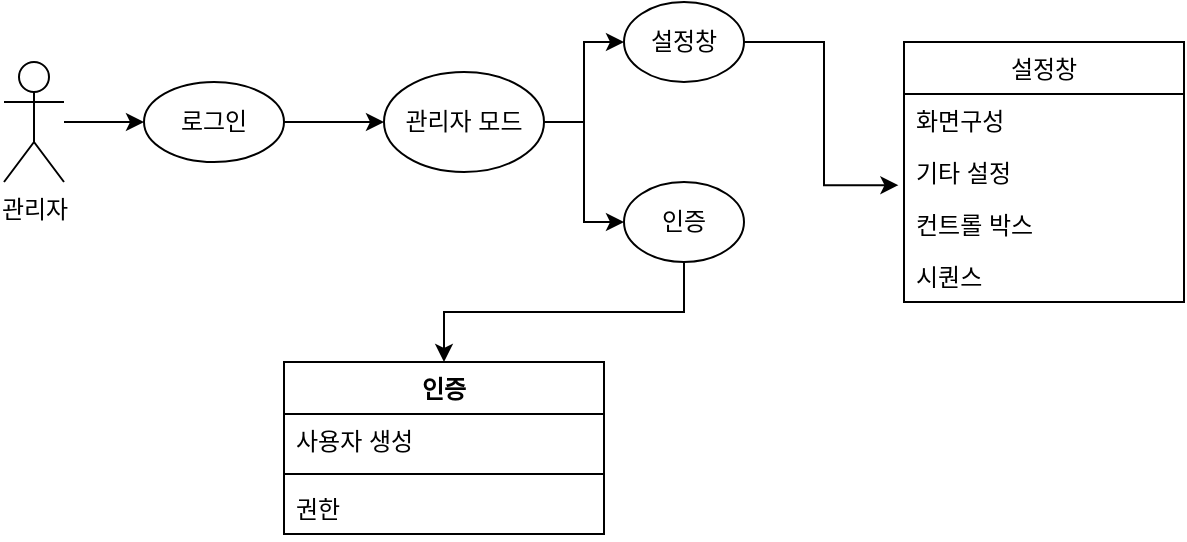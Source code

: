 <mxfile version="13.5.7" type="device" pages="11"><diagram id="OMF9ur3IG2vj7YCZyOsn" name="관리자 모드"><mxGraphModel dx="1024" dy="584" grid="1" gridSize="10" guides="1" tooltips="1" connect="1" arrows="1" fold="1" page="1" pageScale="1" pageWidth="1100" pageHeight="850" math="0" shadow="0"><root><mxCell id="0"/><mxCell id="1" parent="0"/><mxCell id="AzkZQqtSp0tK8aI98oo1-121" value="" style="edgeStyle=orthogonalEdgeStyle;rounded=0;orthogonalLoop=1;jettySize=auto;html=1;" parent="1" source="AzkZQqtSp0tK8aI98oo1-100" target="AzkZQqtSp0tK8aI98oo1-101" edge="1"><mxGeometry relative="1" as="geometry"/></mxCell><mxCell id="AzkZQqtSp0tK8aI98oo1-100" value="관리자" style="shape=umlActor;verticalLabelPosition=bottom;verticalAlign=top;html=1;" parent="1" vertex="1"><mxGeometry x="70" y="80" width="30" height="60" as="geometry"/></mxCell><mxCell id="AzkZQqtSp0tK8aI98oo1-122" value="" style="edgeStyle=orthogonalEdgeStyle;rounded=0;orthogonalLoop=1;jettySize=auto;html=1;" parent="1" source="AzkZQqtSp0tK8aI98oo1-101" target="AzkZQqtSp0tK8aI98oo1-102" edge="1"><mxGeometry relative="1" as="geometry"/></mxCell><mxCell id="AzkZQqtSp0tK8aI98oo1-101" value="로그인" style="ellipse;whiteSpace=wrap;html=1;" parent="1" vertex="1"><mxGeometry x="140" y="90" width="70" height="40" as="geometry"/></mxCell><mxCell id="AzkZQqtSp0tK8aI98oo1-124" style="edgeStyle=orthogonalEdgeStyle;rounded=0;orthogonalLoop=1;jettySize=auto;html=1;exitX=1;exitY=0.5;exitDx=0;exitDy=0;entryX=0;entryY=0.5;entryDx=0;entryDy=0;" parent="1" source="AzkZQqtSp0tK8aI98oo1-102" target="AzkZQqtSp0tK8aI98oo1-103" edge="1"><mxGeometry relative="1" as="geometry"/></mxCell><mxCell id="AzkZQqtSp0tK8aI98oo1-125" style="edgeStyle=orthogonalEdgeStyle;rounded=0;orthogonalLoop=1;jettySize=auto;html=1;exitX=1;exitY=0.5;exitDx=0;exitDy=0;entryX=0;entryY=0.5;entryDx=0;entryDy=0;" parent="1" source="AzkZQqtSp0tK8aI98oo1-102" target="AzkZQqtSp0tK8aI98oo1-110" edge="1"><mxGeometry relative="1" as="geometry"/></mxCell><mxCell id="AzkZQqtSp0tK8aI98oo1-102" value="관리자 모드" style="ellipse;whiteSpace=wrap;html=1;" parent="1" vertex="1"><mxGeometry x="260" y="85" width="80" height="50" as="geometry"/></mxCell><mxCell id="AzkZQqtSp0tK8aI98oo1-123" style="edgeStyle=orthogonalEdgeStyle;rounded=0;orthogonalLoop=1;jettySize=auto;html=1;exitX=1;exitY=0.5;exitDx=0;exitDy=0;entryX=-0.02;entryY=-0.247;entryDx=0;entryDy=0;entryPerimeter=0;" parent="1" source="AzkZQqtSp0tK8aI98oo1-103" target="AzkZQqtSp0tK8aI98oo1-108" edge="1"><mxGeometry relative="1" as="geometry"/></mxCell><mxCell id="AzkZQqtSp0tK8aI98oo1-103" value="설정창" style="ellipse;whiteSpace=wrap;html=1;" parent="1" vertex="1"><mxGeometry x="380" y="50" width="60" height="40" as="geometry"/></mxCell><mxCell id="AzkZQqtSp0tK8aI98oo1-126" style="edgeStyle=orthogonalEdgeStyle;rounded=0;orthogonalLoop=1;jettySize=auto;html=1;exitX=0.5;exitY=1;exitDx=0;exitDy=0;entryX=0.5;entryY=0;entryDx=0;entryDy=0;" parent="1" source="AzkZQqtSp0tK8aI98oo1-110" target="AzkZQqtSp0tK8aI98oo1-116" edge="1"><mxGeometry relative="1" as="geometry"/></mxCell><mxCell id="AzkZQqtSp0tK8aI98oo1-110" value="인증" style="ellipse;whiteSpace=wrap;html=1;" parent="1" vertex="1"><mxGeometry x="380" y="140" width="60" height="40" as="geometry"/></mxCell><mxCell id="AzkZQqtSp0tK8aI98oo1-116" value="인증" style="swimlane;fontStyle=1;align=center;verticalAlign=top;childLayout=stackLayout;horizontal=1;startSize=26;horizontalStack=0;resizeParent=1;resizeParentMax=0;resizeLast=0;collapsible=1;marginBottom=0;" parent="1" vertex="1"><mxGeometry x="210" y="230" width="160" height="86" as="geometry"/></mxCell><mxCell id="AzkZQqtSp0tK8aI98oo1-117" value="사용자 생성" style="text;strokeColor=none;fillColor=none;align=left;verticalAlign=top;spacingLeft=4;spacingRight=4;overflow=hidden;rotatable=0;points=[[0,0.5],[1,0.5]];portConstraint=eastwest;" parent="AzkZQqtSp0tK8aI98oo1-116" vertex="1"><mxGeometry y="26" width="160" height="26" as="geometry"/></mxCell><mxCell id="AzkZQqtSp0tK8aI98oo1-118" value="" style="line;strokeWidth=1;fillColor=none;align=left;verticalAlign=middle;spacingTop=-1;spacingLeft=3;spacingRight=3;rotatable=0;labelPosition=right;points=[];portConstraint=eastwest;" parent="AzkZQqtSp0tK8aI98oo1-116" vertex="1"><mxGeometry y="52" width="160" height="8" as="geometry"/></mxCell><mxCell id="AzkZQqtSp0tK8aI98oo1-119" value="권한 " style="text;strokeColor=none;fillColor=none;align=left;verticalAlign=top;spacingLeft=4;spacingRight=4;overflow=hidden;rotatable=0;points=[[0,0.5],[1,0.5]];portConstraint=eastwest;" parent="AzkZQqtSp0tK8aI98oo1-116" vertex="1"><mxGeometry y="60" width="160" height="26" as="geometry"/></mxCell><mxCell id="AzkZQqtSp0tK8aI98oo1-105" value="설정창" style="swimlane;fontStyle=0;childLayout=stackLayout;horizontal=1;startSize=26;fillColor=none;horizontalStack=0;resizeParent=1;resizeParentMax=0;resizeLast=0;collapsible=1;marginBottom=0;" parent="1" vertex="1"><mxGeometry x="520" y="70" width="140" height="130" as="geometry"/></mxCell><mxCell id="AzkZQqtSp0tK8aI98oo1-106" value="화면구성" style="text;strokeColor=none;fillColor=none;align=left;verticalAlign=top;spacingLeft=4;spacingRight=4;overflow=hidden;rotatable=0;points=[[0,0.5],[1,0.5]];portConstraint=eastwest;" parent="AzkZQqtSp0tK8aI98oo1-105" vertex="1"><mxGeometry y="26" width="140" height="26" as="geometry"/></mxCell><mxCell id="AzkZQqtSp0tK8aI98oo1-107" value="기타 설정" style="text;strokeColor=none;fillColor=none;align=left;verticalAlign=top;spacingLeft=4;spacingRight=4;overflow=hidden;rotatable=0;points=[[0,0.5],[1,0.5]];portConstraint=eastwest;" parent="AzkZQqtSp0tK8aI98oo1-105" vertex="1"><mxGeometry y="52" width="140" height="26" as="geometry"/></mxCell><mxCell id="AzkZQqtSp0tK8aI98oo1-108" value="컨트롤 박스" style="text;strokeColor=none;fillColor=none;align=left;verticalAlign=top;spacingLeft=4;spacingRight=4;overflow=hidden;rotatable=0;points=[[0,0.5],[1,0.5]];portConstraint=eastwest;" parent="AzkZQqtSp0tK8aI98oo1-105" vertex="1"><mxGeometry y="78" width="140" height="26" as="geometry"/></mxCell><mxCell id="AzkZQqtSp0tK8aI98oo1-109" value="시퀀스" style="text;strokeColor=none;fillColor=none;align=left;verticalAlign=top;spacingLeft=4;spacingRight=4;overflow=hidden;rotatable=0;points=[[0,0.5],[1,0.5]];portConstraint=eastwest;" parent="AzkZQqtSp0tK8aI98oo1-105" vertex="1"><mxGeometry y="104" width="140" height="26" as="geometry"/></mxCell></root></mxGraphModel></diagram><diagram id="5_azIXN3kwDWjO6fjObY" name="관리자 모드 시퀀스 다이어그램"><mxGraphModel dx="1024" dy="584" grid="1" gridSize="10" guides="1" tooltips="1" connect="1" arrows="1" fold="1" page="1" pageScale="1" pageWidth="1100" pageHeight="850" math="0" shadow="0"><root><mxCell id="SfgWGyHW4TyeYaMn0fjD-0"/><mxCell id="SfgWGyHW4TyeYaMn0fjD-1" parent="SfgWGyHW4TyeYaMn0fjD-0"/><mxCell id="00tG89JFBt0AxCG36oNg-9" value="설정창 입장" style="endArrow=classic;html=1;entryX=0;entryY=0.25;entryDx=0;entryDy=0;" parent="SfgWGyHW4TyeYaMn0fjD-1" target="00tG89JFBt0AxCG36oNg-14" edge="1"><mxGeometry width="50" height="50" relative="1" as="geometry"><mxPoint x="260" y="200" as="sourcePoint"/><mxPoint x="400" y="200" as="targetPoint"/></mxGeometry></mxCell><mxCell id="00tG89JFBt0AxCG36oNg-12" value="" style="rounded=0;whiteSpace=wrap;html=1;" parent="SfgWGyHW4TyeYaMn0fjD-1" vertex="1"><mxGeometry x="245" y="174" width="20" height="30" as="geometry"/></mxCell><mxCell id="hRKbBX9xZKL7pqm_9rBN-2" value="로그인 인증" style="html=1;" parent="SfgWGyHW4TyeYaMn0fjD-1" vertex="1"><mxGeometry x="200" y="70" width="110" height="50" as="geometry"/></mxCell><mxCell id="hRKbBX9xZKL7pqm_9rBN-3" value="설정창 or 인증" style="html=1;" parent="SfgWGyHW4TyeYaMn0fjD-1" vertex="1"><mxGeometry x="350" y="70" width="110" height="50" as="geometry"/></mxCell><mxCell id="00tG89JFBt0AxCG36oNg-0" value="화면구성&lt;br&gt;기타설정&lt;br&gt;컨트롤박스&lt;br&gt;시퀀스" style="rounded=0;whiteSpace=wrap;html=1;" parent="SfgWGyHW4TyeYaMn0fjD-1" vertex="1"><mxGeometry x="510" y="70" width="120" height="60" as="geometry"/></mxCell><mxCell id="00tG89JFBt0AxCG36oNg-1" value="설정값 입력" style="rounded=0;whiteSpace=wrap;html=1;" parent="SfgWGyHW4TyeYaMn0fjD-1" vertex="1"><mxGeometry x="680" y="70" width="120" height="60" as="geometry"/></mxCell><mxCell id="00tG89JFBt0AxCG36oNg-3" value="" style="endArrow=none;dashed=1;html=1;entryX=0.5;entryY=1;entryDx=0;entryDy=0;" parent="SfgWGyHW4TyeYaMn0fjD-1" source="00tG89JFBt0AxCG36oNg-12" target="hRKbBX9xZKL7pqm_9rBN-2" edge="1"><mxGeometry width="50" height="50" relative="1" as="geometry"><mxPoint x="255" y="490" as="sourcePoint"/><mxPoint x="240" y="210" as="targetPoint"/></mxGeometry></mxCell><mxCell id="00tG89JFBt0AxCG36oNg-4" value="" style="endArrow=none;dashed=1;html=1;entryX=0.5;entryY=1;entryDx=0;entryDy=0;" parent="SfgWGyHW4TyeYaMn0fjD-1" source="00tG89JFBt0AxCG36oNg-14" edge="1"><mxGeometry width="50" height="50" relative="1" as="geometry"><mxPoint x="400" y="490" as="sourcePoint"/><mxPoint x="400" y="120" as="targetPoint"/></mxGeometry></mxCell><mxCell id="00tG89JFBt0AxCG36oNg-5" value="" style="endArrow=none;dashed=1;html=1;entryX=0.5;entryY=1;entryDx=0;entryDy=0;" parent="SfgWGyHW4TyeYaMn0fjD-1" source="00tG89JFBt0AxCG36oNg-17" edge="1"><mxGeometry width="50" height="50" relative="1" as="geometry"><mxPoint x="569.5" y="500" as="sourcePoint"/><mxPoint x="569.5" y="130" as="targetPoint"/></mxGeometry></mxCell><mxCell id="00tG89JFBt0AxCG36oNg-6" value="" style="endArrow=none;dashed=1;html=1;entryX=0.5;entryY=1;entryDx=0;entryDy=0;" parent="SfgWGyHW4TyeYaMn0fjD-1" source="00tG89JFBt0AxCG36oNg-21" edge="1"><mxGeometry width="50" height="50" relative="1" as="geometry"><mxPoint x="739.5" y="500" as="sourcePoint"/><mxPoint x="739.5" y="130" as="targetPoint"/></mxGeometry></mxCell><mxCell id="00tG89JFBt0AxCG36oNg-7" value="" style="endArrow=none;dashed=1;html=1;entryX=0.5;entryY=1;entryDx=0;entryDy=0;" parent="SfgWGyHW4TyeYaMn0fjD-1" edge="1"><mxGeometry width="50" height="50" relative="1" as="geometry"><mxPoint x="124.5" y="510" as="sourcePoint"/><mxPoint x="124.5" y="140" as="targetPoint"/></mxGeometry></mxCell><mxCell id="hRKbBX9xZKL7pqm_9rBN-0" value="&lt;b&gt;관리자&lt;/b&gt;" style="shape=umlActor;verticalLabelPosition=bottom;verticalAlign=top;html=1;" parent="SfgWGyHW4TyeYaMn0fjD-1" vertex="1"><mxGeometry x="110" y="60" width="30" height="60" as="geometry"/></mxCell><mxCell id="00tG89JFBt0AxCG36oNg-8" value="로그인 시도" style="endArrow=classic;html=1;entryX=0;entryY=0.25;entryDx=0;entryDy=0;" parent="SfgWGyHW4TyeYaMn0fjD-1" target="00tG89JFBt0AxCG36oNg-12" edge="1"><mxGeometry width="50" height="50" relative="1" as="geometry"><mxPoint x="124" y="180" as="sourcePoint"/><mxPoint x="254" y="180" as="targetPoint"/></mxGeometry></mxCell><mxCell id="00tG89JFBt0AxCG36oNg-10" value="설정값 선택" style="endArrow=classic;html=1;entryX=0;entryY=0.25;entryDx=0;entryDy=0;" parent="SfgWGyHW4TyeYaMn0fjD-1" target="00tG89JFBt0AxCG36oNg-17" edge="1"><mxGeometry width="50" height="50" relative="1" as="geometry"><mxPoint x="400" y="210" as="sourcePoint"/><mxPoint x="570" y="210" as="targetPoint"/></mxGeometry></mxCell><mxCell id="00tG89JFBt0AxCG36oNg-11" value="설정값 적용" style="endArrow=classic;html=1;entryX=0;entryY=0.25;entryDx=0;entryDy=0;" parent="SfgWGyHW4TyeYaMn0fjD-1" target="00tG89JFBt0AxCG36oNg-21" edge="1"><mxGeometry width="50" height="50" relative="1" as="geometry"><mxPoint x="580" y="228" as="sourcePoint"/><mxPoint x="740" y="230" as="targetPoint"/></mxGeometry></mxCell><mxCell id="00tG89JFBt0AxCG36oNg-13" value="" style="endArrow=none;dashed=1;html=1;entryX=0.5;entryY=1;entryDx=0;entryDy=0;" parent="SfgWGyHW4TyeYaMn0fjD-1" target="00tG89JFBt0AxCG36oNg-12" edge="1"><mxGeometry width="50" height="50" relative="1" as="geometry"><mxPoint x="255" y="490" as="sourcePoint"/><mxPoint x="255" y="120" as="targetPoint"/></mxGeometry></mxCell><mxCell id="00tG89JFBt0AxCG36oNg-14" value="" style="rounded=0;whiteSpace=wrap;html=1;" parent="SfgWGyHW4TyeYaMn0fjD-1" vertex="1"><mxGeometry x="390" y="190" width="20" height="30" as="geometry"/></mxCell><mxCell id="00tG89JFBt0AxCG36oNg-16" value="" style="endArrow=none;dashed=1;html=1;entryX=0.5;entryY=1;entryDx=0;entryDy=0;" parent="SfgWGyHW4TyeYaMn0fjD-1" target="00tG89JFBt0AxCG36oNg-14" edge="1"><mxGeometry width="50" height="50" relative="1" as="geometry"><mxPoint x="400" y="490" as="sourcePoint"/><mxPoint x="400" y="120" as="targetPoint"/></mxGeometry></mxCell><mxCell id="00tG89JFBt0AxCG36oNg-17" value="" style="rounded=0;whiteSpace=wrap;html=1;" parent="SfgWGyHW4TyeYaMn0fjD-1" vertex="1"><mxGeometry x="560" y="204" width="20" height="30" as="geometry"/></mxCell><mxCell id="00tG89JFBt0AxCG36oNg-19" value="" style="endArrow=none;dashed=1;html=1;entryX=0.5;entryY=1;entryDx=0;entryDy=0;" parent="SfgWGyHW4TyeYaMn0fjD-1" target="00tG89JFBt0AxCG36oNg-17" edge="1"><mxGeometry width="50" height="50" relative="1" as="geometry"><mxPoint x="569.5" y="500" as="sourcePoint"/><mxPoint x="569.5" y="130" as="targetPoint"/></mxGeometry></mxCell><mxCell id="00tG89JFBt0AxCG36oNg-23" value="설정 입력 값 표시" style="edgeStyle=orthogonalEdgeStyle;rounded=0;orthogonalLoop=1;jettySize=auto;html=1;exitX=0;exitY=1;exitDx=0;exitDy=0;dashed=1;" parent="SfgWGyHW4TyeYaMn0fjD-1" source="00tG89JFBt0AxCG36oNg-21" edge="1"><mxGeometry relative="1" as="geometry"><mxPoint x="120" y="250" as="targetPoint"/><Array as="points"><mxPoint x="580" y="250"/><mxPoint x="580" y="250"/></Array></mxGeometry></mxCell><mxCell id="00tG89JFBt0AxCG36oNg-21" value="" style="rounded=0;whiteSpace=wrap;html=1;" parent="SfgWGyHW4TyeYaMn0fjD-1" vertex="1"><mxGeometry x="730" y="220" width="20" height="30" as="geometry"/></mxCell><mxCell id="00tG89JFBt0AxCG36oNg-22" value="" style="endArrow=none;dashed=1;html=1;entryX=0.5;entryY=1;entryDx=0;entryDy=0;" parent="SfgWGyHW4TyeYaMn0fjD-1" target="00tG89JFBt0AxCG36oNg-21" edge="1"><mxGeometry width="50" height="50" relative="1" as="geometry"><mxPoint x="739.5" y="500" as="sourcePoint"/><mxPoint x="739.5" y="130" as="targetPoint"/></mxGeometry></mxCell></root></mxGraphModel></diagram><diagram id="RAJ4U5Bsacp_ozupaXG-" name="사용자 모드"><mxGraphModel dx="1024" dy="584" grid="1" gridSize="10" guides="1" tooltips="1" connect="1" arrows="1" fold="1" page="1" pageScale="1" pageWidth="1100" pageHeight="850" math="0" shadow="0"><root><mxCell id="MkzUmtcRRi_YEkDBlucG-0"/><mxCell id="MkzUmtcRRi_YEkDBlucG-1" parent="MkzUmtcRRi_YEkDBlucG-0"/><mxCell id="MkzUmtcRRi_YEkDBlucG-2" value="" style="edgeStyle=orthogonalEdgeStyle;rounded=0;orthogonalLoop=1;jettySize=auto;html=1;" parent="MkzUmtcRRi_YEkDBlucG-1" source="MkzUmtcRRi_YEkDBlucG-3" target="MkzUmtcRRi_YEkDBlucG-5" edge="1"><mxGeometry relative="1" as="geometry"/></mxCell><mxCell id="MkzUmtcRRi_YEkDBlucG-3" value="사용자" style="shape=umlActor;verticalLabelPosition=bottom;verticalAlign=top;html=1;" parent="MkzUmtcRRi_YEkDBlucG-1" vertex="1"><mxGeometry x="70" y="80" width="30" height="60" as="geometry"/></mxCell><mxCell id="MkzUmtcRRi_YEkDBlucG-4" value="" style="edgeStyle=orthogonalEdgeStyle;rounded=0;orthogonalLoop=1;jettySize=auto;html=1;" parent="MkzUmtcRRi_YEkDBlucG-1" source="MkzUmtcRRi_YEkDBlucG-5" target="MkzUmtcRRi_YEkDBlucG-8" edge="1"><mxGeometry relative="1" as="geometry"/></mxCell><mxCell id="MkzUmtcRRi_YEkDBlucG-5" value="로그인" style="ellipse;whiteSpace=wrap;html=1;" parent="MkzUmtcRRi_YEkDBlucG-1" vertex="1"><mxGeometry x="140" y="90" width="70" height="40" as="geometry"/></mxCell><mxCell id="MkzUmtcRRi_YEkDBlucG-6" style="edgeStyle=orthogonalEdgeStyle;rounded=0;orthogonalLoop=1;jettySize=auto;html=1;exitX=1;exitY=0.5;exitDx=0;exitDy=0;entryX=0;entryY=0.5;entryDx=0;entryDy=0;" parent="MkzUmtcRRi_YEkDBlucG-1" source="MkzUmtcRRi_YEkDBlucG-8" target="MkzUmtcRRi_YEkDBlucG-10" edge="1"><mxGeometry relative="1" as="geometry"/></mxCell><mxCell id="MkzUmtcRRi_YEkDBlucG-7" style="edgeStyle=orthogonalEdgeStyle;rounded=0;orthogonalLoop=1;jettySize=auto;html=1;exitX=1;exitY=0.5;exitDx=0;exitDy=0;entryX=0;entryY=0.5;entryDx=0;entryDy=0;" parent="MkzUmtcRRi_YEkDBlucG-1" source="MkzUmtcRRi_YEkDBlucG-8" target="MkzUmtcRRi_YEkDBlucG-12" edge="1"><mxGeometry relative="1" as="geometry"/></mxCell><mxCell id="MkzUmtcRRi_YEkDBlucG-8" value="사용자 모드" style="ellipse;whiteSpace=wrap;html=1;" parent="MkzUmtcRRi_YEkDBlucG-1" vertex="1"><mxGeometry x="260" y="85" width="80" height="50" as="geometry"/></mxCell><mxCell id="MkzUmtcRRi_YEkDBlucG-22" style="edgeStyle=orthogonalEdgeStyle;rounded=0;orthogonalLoop=1;jettySize=auto;html=1;exitX=1;exitY=0.5;exitDx=0;exitDy=0;entryX=0;entryY=0.5;entryDx=0;entryDy=0;" parent="MkzUmtcRRi_YEkDBlucG-1" source="MkzUmtcRRi_YEkDBlucG-10" target="MkzUmtcRRi_YEkDBlucG-18" edge="1"><mxGeometry relative="1" as="geometry"/></mxCell><mxCell id="MkzUmtcRRi_YEkDBlucG-10" value="메인화면" style="ellipse;whiteSpace=wrap;html=1;" parent="MkzUmtcRRi_YEkDBlucG-1" vertex="1"><mxGeometry x="380" y="50" width="60" height="40" as="geometry"/></mxCell><mxCell id="PLh8t3v5x7P_rRY-zQgh-4" style="edgeStyle=orthogonalEdgeStyle;rounded=0;orthogonalLoop=1;jettySize=auto;html=1;exitX=0.5;exitY=1;exitDx=0;exitDy=0;entryX=0.457;entryY=0.008;entryDx=0;entryDy=0;entryPerimeter=0;" parent="MkzUmtcRRi_YEkDBlucG-1" source="MkzUmtcRRi_YEkDBlucG-12" target="PLh8t3v5x7P_rRY-zQgh-0" edge="1"><mxGeometry relative="1" as="geometry"/></mxCell><mxCell id="MkzUmtcRRi_YEkDBlucG-12" value="이력관리" style="ellipse;whiteSpace=wrap;html=1;" parent="MkzUmtcRRi_YEkDBlucG-1" vertex="1"><mxGeometry x="380" y="140" width="60" height="40" as="geometry"/></mxCell><mxCell id="MkzUmtcRRi_YEkDBlucG-17" value="메인화면" style="swimlane;fontStyle=0;childLayout=stackLayout;horizontal=1;startSize=26;fillColor=none;horizontalStack=0;resizeParent=1;resizeParentMax=0;resizeLast=0;collapsible=1;marginBottom=0;" parent="MkzUmtcRRi_YEkDBlucG-1" vertex="1"><mxGeometry x="490" y="71" width="140" height="78" as="geometry"/></mxCell><mxCell id="MkzUmtcRRi_YEkDBlucG-18" value="아난시에이터  채널 패널" style="text;strokeColor=none;fillColor=none;align=left;verticalAlign=top;spacingLeft=4;spacingRight=4;overflow=hidden;rotatable=0;points=[[0,0.5],[1,0.5]];portConstraint=eastwest;" parent="MkzUmtcRRi_YEkDBlucG-17" vertex="1"><mxGeometry y="26" width="140" height="26" as="geometry"/></mxCell><mxCell id="MkzUmtcRRi_YEkDBlucG-19" value="컨트롤 박스" style="text;strokeColor=none;fillColor=none;align=left;verticalAlign=top;spacingLeft=4;spacingRight=4;overflow=hidden;rotatable=0;points=[[0,0.5],[1,0.5]];portConstraint=eastwest;" parent="MkzUmtcRRi_YEkDBlucG-17" vertex="1"><mxGeometry y="52" width="140" height="26" as="geometry"/></mxCell><mxCell id="PLh8t3v5x7P_rRY-zQgh-0" value="이력관리" style="swimlane;fontStyle=0;childLayout=stackLayout;horizontal=1;startSize=26;fillColor=none;horizontalStack=0;resizeParent=1;resizeParentMax=0;resizeLast=0;collapsible=1;marginBottom=0;" parent="MkzUmtcRRi_YEkDBlucG-1" vertex="1"><mxGeometry x="346" y="220" width="140" height="104" as="geometry"/></mxCell><mxCell id="PLh8t3v5x7P_rRY-zQgh-1" value="버튼 액션 시간" style="text;strokeColor=none;fillColor=none;align=left;verticalAlign=top;spacingLeft=4;spacingRight=4;overflow=hidden;rotatable=0;points=[[0,0.5],[1,0.5]];portConstraint=eastwest;" parent="PLh8t3v5x7P_rRY-zQgh-0" vertex="1"><mxGeometry y="26" width="140" height="26" as="geometry"/></mxCell><mxCell id="PLh8t3v5x7P_rRY-zQgh-2" value="사용자" style="text;strokeColor=none;fillColor=none;align=left;verticalAlign=top;spacingLeft=4;spacingRight=4;overflow=hidden;rotatable=0;points=[[0,0.5],[1,0.5]];portConstraint=eastwest;" parent="PLh8t3v5x7P_rRY-zQgh-0" vertex="1"><mxGeometry y="52" width="140" height="26" as="geometry"/></mxCell><mxCell id="PLh8t3v5x7P_rRY-zQgh-3" value="채널" style="text;strokeColor=none;fillColor=none;align=left;verticalAlign=top;spacingLeft=4;spacingRight=4;overflow=hidden;rotatable=0;points=[[0,0.5],[1,0.5]];portConstraint=eastwest;" parent="PLh8t3v5x7P_rRY-zQgh-0" vertex="1"><mxGeometry y="78" width="140" height="26" as="geometry"/></mxCell></root></mxGraphModel></diagram><diagram id="tom24GK-MThG5ZQn-GLt" name="사용자 시퀀스"><mxGraphModel dx="1024" dy="584" grid="1" gridSize="10" guides="1" tooltips="1" connect="1" arrows="1" fold="1" page="1" pageScale="1" pageWidth="1100" pageHeight="850" math="0" shadow="0"><root><mxCell id="hJcop65MXI8S4xdvIiVL-0"/><mxCell id="hJcop65MXI8S4xdvIiVL-1" parent="hJcop65MXI8S4xdvIiVL-0"/><mxCell id="pQuSzeqtfprIEMPUsIMc-0" value="특이사항 확인" style="endArrow=classic;html=1;entryX=0;entryY=0.25;entryDx=0;entryDy=0;" parent="hJcop65MXI8S4xdvIiVL-1" target="pQuSzeqtfprIEMPUsIMc-16" edge="1"><mxGeometry width="50" height="50" relative="1" as="geometry"><mxPoint x="260" y="200" as="sourcePoint"/><mxPoint x="400" y="200" as="targetPoint"/></mxGeometry></mxCell><mxCell id="pQuSzeqtfprIEMPUsIMc-1" value="" style="rounded=0;whiteSpace=wrap;html=1;" parent="hJcop65MXI8S4xdvIiVL-1" vertex="1"><mxGeometry x="245" y="174" width="20" height="30" as="geometry"/></mxCell><mxCell id="pQuSzeqtfprIEMPUsIMc-2" value="로그인 인증" style="html=1;" parent="hJcop65MXI8S4xdvIiVL-1" vertex="1"><mxGeometry x="200" y="70" width="110" height="50" as="geometry"/></mxCell><mxCell id="pQuSzeqtfprIEMPUsIMc-3" value="메인화면" style="html=1;" parent="hJcop65MXI8S4xdvIiVL-1" vertex="1"><mxGeometry x="350" y="70" width="110" height="50" as="geometry"/></mxCell><mxCell id="pQuSzeqtfprIEMPUsIMc-4" value="아난시에이터 채널&lt;br&gt;컨트롤 박스&lt;br&gt;이력 관리" style="rounded=0;whiteSpace=wrap;html=1;" parent="hJcop65MXI8S4xdvIiVL-1" vertex="1"><mxGeometry x="510" y="70" width="120" height="60" as="geometry"/></mxCell><mxCell id="pQuSzeqtfprIEMPUsIMc-5" value="버튼 액션" style="rounded=0;whiteSpace=wrap;html=1;" parent="hJcop65MXI8S4xdvIiVL-1" vertex="1"><mxGeometry x="680" y="70" width="120" height="60" as="geometry"/></mxCell><mxCell id="pQuSzeqtfprIEMPUsIMc-6" value="" style="endArrow=none;dashed=1;html=1;entryX=0.5;entryY=1;entryDx=0;entryDy=0;" parent="hJcop65MXI8S4xdvIiVL-1" source="pQuSzeqtfprIEMPUsIMc-1" target="pQuSzeqtfprIEMPUsIMc-2" edge="1"><mxGeometry width="50" height="50" relative="1" as="geometry"><mxPoint x="255" y="490" as="sourcePoint"/><mxPoint x="240" y="210" as="targetPoint"/></mxGeometry></mxCell><mxCell id="pQuSzeqtfprIEMPUsIMc-7" value="" style="endArrow=none;dashed=1;html=1;entryX=0.5;entryY=1;entryDx=0;entryDy=0;" parent="hJcop65MXI8S4xdvIiVL-1" source="pQuSzeqtfprIEMPUsIMc-16" edge="1"><mxGeometry width="50" height="50" relative="1" as="geometry"><mxPoint x="400" y="490" as="sourcePoint"/><mxPoint x="400" y="120" as="targetPoint"/></mxGeometry></mxCell><mxCell id="pQuSzeqtfprIEMPUsIMc-8" value="" style="endArrow=none;dashed=1;html=1;entryX=0.5;entryY=1;entryDx=0;entryDy=0;" parent="hJcop65MXI8S4xdvIiVL-1" source="pQuSzeqtfprIEMPUsIMc-18" edge="1"><mxGeometry width="50" height="50" relative="1" as="geometry"><mxPoint x="569.5" y="500" as="sourcePoint"/><mxPoint x="569.5" y="130" as="targetPoint"/></mxGeometry></mxCell><mxCell id="pQuSzeqtfprIEMPUsIMc-9" value="" style="endArrow=none;dashed=1;html=1;entryX=0.5;entryY=1;entryDx=0;entryDy=0;" parent="hJcop65MXI8S4xdvIiVL-1" source="pQuSzeqtfprIEMPUsIMc-21" edge="1"><mxGeometry width="50" height="50" relative="1" as="geometry"><mxPoint x="739.5" y="500" as="sourcePoint"/><mxPoint x="739.5" y="130" as="targetPoint"/></mxGeometry></mxCell><mxCell id="pQuSzeqtfprIEMPUsIMc-10" value="" style="endArrow=none;dashed=1;html=1;entryX=0.5;entryY=1;entryDx=0;entryDy=0;" parent="hJcop65MXI8S4xdvIiVL-1" edge="1"><mxGeometry width="50" height="50" relative="1" as="geometry"><mxPoint x="124.5" y="510" as="sourcePoint"/><mxPoint x="124.5" y="140" as="targetPoint"/></mxGeometry></mxCell><mxCell id="pQuSzeqtfprIEMPUsIMc-11" value="&lt;b&gt;사용자&lt;/b&gt;" style="shape=umlActor;verticalLabelPosition=bottom;verticalAlign=top;html=1;" parent="hJcop65MXI8S4xdvIiVL-1" vertex="1"><mxGeometry x="110" y="60" width="30" height="60" as="geometry"/></mxCell><mxCell id="pQuSzeqtfprIEMPUsIMc-12" value="로그인 시도" style="endArrow=classic;html=1;entryX=0;entryY=0.25;entryDx=0;entryDy=0;" parent="hJcop65MXI8S4xdvIiVL-1" target="pQuSzeqtfprIEMPUsIMc-1" edge="1"><mxGeometry width="50" height="50" relative="1" as="geometry"><mxPoint x="124" y="180" as="sourcePoint"/><mxPoint x="254" y="180" as="targetPoint"/></mxGeometry></mxCell><mxCell id="pQuSzeqtfprIEMPUsIMc-13" value="상황 판단 및 행동" style="endArrow=classic;html=1;entryX=0;entryY=0.25;entryDx=0;entryDy=0;" parent="hJcop65MXI8S4xdvIiVL-1" target="pQuSzeqtfprIEMPUsIMc-18" edge="1"><mxGeometry width="50" height="50" relative="1" as="geometry"><mxPoint x="400" y="210" as="sourcePoint"/><mxPoint x="570" y="210" as="targetPoint"/></mxGeometry></mxCell><mxCell id="pQuSzeqtfprIEMPUsIMc-14" value="컨트롤 박스 입력" style="endArrow=classic;html=1;entryX=0;entryY=0.25;entryDx=0;entryDy=0;" parent="hJcop65MXI8S4xdvIiVL-1" target="pQuSzeqtfprIEMPUsIMc-21" edge="1"><mxGeometry width="50" height="50" relative="1" as="geometry"><mxPoint x="580" y="228" as="sourcePoint"/><mxPoint x="740" y="230" as="targetPoint"/></mxGeometry></mxCell><mxCell id="pQuSzeqtfprIEMPUsIMc-15" value="" style="endArrow=none;dashed=1;html=1;entryX=0.5;entryY=1;entryDx=0;entryDy=0;" parent="hJcop65MXI8S4xdvIiVL-1" target="pQuSzeqtfprIEMPUsIMc-1" edge="1"><mxGeometry width="50" height="50" relative="1" as="geometry"><mxPoint x="255" y="300" as="sourcePoint"/><mxPoint x="255" y="120" as="targetPoint"/></mxGeometry></mxCell><mxCell id="pQuSzeqtfprIEMPUsIMc-16" value="" style="rounded=0;whiteSpace=wrap;html=1;" parent="hJcop65MXI8S4xdvIiVL-1" vertex="1"><mxGeometry x="390" y="190" width="20" height="30" as="geometry"/></mxCell><mxCell id="pQuSzeqtfprIEMPUsIMc-17" value="" style="endArrow=none;dashed=1;html=1;entryX=0.5;entryY=1;entryDx=0;entryDy=0;" parent="hJcop65MXI8S4xdvIiVL-1" source="pQuSzeqtfprIEMPUsIMc-33" target="pQuSzeqtfprIEMPUsIMc-16" edge="1"><mxGeometry width="50" height="50" relative="1" as="geometry"><mxPoint x="400" y="490" as="sourcePoint"/><mxPoint x="400" y="120" as="targetPoint"/></mxGeometry></mxCell><mxCell id="pQuSzeqtfprIEMPUsIMc-18" value="" style="rounded=0;whiteSpace=wrap;html=1;" parent="hJcop65MXI8S4xdvIiVL-1" vertex="1"><mxGeometry x="560" y="204" width="20" height="30" as="geometry"/></mxCell><mxCell id="pQuSzeqtfprIEMPUsIMc-19" value="" style="endArrow=none;dashed=1;html=1;entryX=0.5;entryY=1;entryDx=0;entryDy=0;" parent="hJcop65MXI8S4xdvIiVL-1" target="pQuSzeqtfprIEMPUsIMc-18" edge="1"><mxGeometry width="50" height="50" relative="1" as="geometry"><mxPoint x="569.5" y="500" as="sourcePoint"/><mxPoint x="569.5" y="130" as="targetPoint"/></mxGeometry></mxCell><mxCell id="pQuSzeqtfprIEMPUsIMc-20" value="시퀀스에 따라&amp;nbsp; 동작을 수행" style="edgeStyle=orthogonalEdgeStyle;rounded=0;orthogonalLoop=1;jettySize=auto;html=1;exitX=0;exitY=1;exitDx=0;exitDy=0;dashed=1;" parent="hJcop65MXI8S4xdvIiVL-1" source="pQuSzeqtfprIEMPUsIMc-21" edge="1"><mxGeometry relative="1" as="geometry"><mxPoint x="120" y="250" as="targetPoint"/><Array as="points"><mxPoint x="580" y="250"/><mxPoint x="580" y="250"/></Array></mxGeometry></mxCell><mxCell id="pQuSzeqtfprIEMPUsIMc-21" value="" style="rounded=0;whiteSpace=wrap;html=1;" parent="hJcop65MXI8S4xdvIiVL-1" vertex="1"><mxGeometry x="730" y="220" width="20" height="30" as="geometry"/></mxCell><mxCell id="pQuSzeqtfprIEMPUsIMc-22" value="" style="endArrow=none;dashed=1;html=1;entryX=0.5;entryY=1;entryDx=0;entryDy=0;" parent="hJcop65MXI8S4xdvIiVL-1" target="pQuSzeqtfprIEMPUsIMc-21" edge="1"><mxGeometry width="50" height="50" relative="1" as="geometry"><mxPoint x="739.5" y="500" as="sourcePoint"/><mxPoint x="739.5" y="130" as="targetPoint"/></mxGeometry></mxCell><mxCell id="pQuSzeqtfprIEMPUsIMc-24" value="" style="endArrow=none;dashed=1;html=1;" parent="hJcop65MXI8S4xdvIiVL-1" edge="1"><mxGeometry width="50" height="50" relative="1" as="geometry"><mxPoint x="255" y="490" as="sourcePoint"/><mxPoint x="255" y="300" as="targetPoint"/></mxGeometry></mxCell><mxCell id="pQuSzeqtfprIEMPUsIMc-27" value="조치 후 상황 판단" style="endArrow=classic;html=1;" parent="hJcop65MXI8S4xdvIiVL-1" edge="1"><mxGeometry width="50" height="50" relative="1" as="geometry"><mxPoint x="129.2" y="370.26" as="sourcePoint"/><mxPoint x="380" y="370" as="targetPoint"/></mxGeometry></mxCell><mxCell id="pQuSzeqtfprIEMPUsIMc-32" value="조치에 따른 입력 확인" style="endArrow=classic;html=1;dashed=1;" parent="hJcop65MXI8S4xdvIiVL-1" edge="1"><mxGeometry width="50" height="50" relative="1" as="geometry"><mxPoint x="380" y="320" as="sourcePoint"/><mxPoint x="130" y="320" as="targetPoint"/></mxGeometry></mxCell><mxCell id="pQuSzeqtfprIEMPUsIMc-33" value="" style="rounded=0;whiteSpace=wrap;html=1;" parent="hJcop65MXI8S4xdvIiVL-1" vertex="1"><mxGeometry x="390" y="290" width="20" height="100" as="geometry"/></mxCell><mxCell id="pQuSzeqtfprIEMPUsIMc-34" value="" style="endArrow=none;dashed=1;html=1;entryX=0.5;entryY=1;entryDx=0;entryDy=0;" parent="hJcop65MXI8S4xdvIiVL-1" target="pQuSzeqtfprIEMPUsIMc-33" edge="1"><mxGeometry width="50" height="50" relative="1" as="geometry"><mxPoint x="400" y="490" as="sourcePoint"/><mxPoint x="400" y="220" as="targetPoint"/></mxGeometry></mxCell></root></mxGraphModel></diagram><diagram id="IRZlk6MVxMrSXl7H6cWv" name="Page-5"><mxGraphModel dx="1024" dy="584" grid="1" gridSize="10" guides="1" tooltips="1" connect="1" arrows="1" fold="1" page="1" pageScale="1" pageWidth="1100" pageHeight="850" math="0" shadow="0"><root><mxCell id="E3rn2_CkM6Q9lxKDccUG-0"/><mxCell id="E3rn2_CkM6Q9lxKDccUG-1" parent="E3rn2_CkM6Q9lxKDccUG-0"/><mxCell id="U3c7qaMi7b_juZ__tzYI-1" value="" style="ellipse;shape=cloud;whiteSpace=wrap;html=1;" parent="E3rn2_CkM6Q9lxKDccUG-1" vertex="1"><mxGeometry x="200" y="55" width="680" height="370" as="geometry"/></mxCell><mxCell id="U3c7qaMi7b_juZ__tzYI-0" value="DB" style="shape=cylinder2;whiteSpace=wrap;html=1;boundedLbl=1;backgroundOutline=1;size=15;" parent="E3rn2_CkM6Q9lxKDccUG-1" vertex="1"><mxGeometry x="380" y="200" width="60" height="80" as="geometry"/></mxCell><mxCell id="U3c7qaMi7b_juZ__tzYI-9" value="데이터 열람" style="edgeStyle=orthogonalEdgeStyle;rounded=0;orthogonalLoop=1;jettySize=auto;html=1;dashed=1;" parent="E3rn2_CkM6Q9lxKDccUG-1" source="U3c7qaMi7b_juZ__tzYI-3" target="U3c7qaMi7b_juZ__tzYI-0" edge="1"><mxGeometry relative="1" as="geometry"/></mxCell><mxCell id="U3c7qaMi7b_juZ__tzYI-3" value="아난시에이터 서버" style="rounded=0;whiteSpace=wrap;html=1;" parent="E3rn2_CkM6Q9lxKDccUG-1" vertex="1"><mxGeometry x="650" y="195" width="80" height="90" as="geometry"/></mxCell><mxCell id="U3c7qaMi7b_juZ__tzYI-7" value="데이터 저장" style="edgeStyle=orthogonalEdgeStyle;rounded=0;orthogonalLoop=1;jettySize=auto;html=1;" parent="E3rn2_CkM6Q9lxKDccUG-1" source="U3c7qaMi7b_juZ__tzYI-4" target="U3c7qaMi7b_juZ__tzYI-0" edge="1"><mxGeometry relative="1" as="geometry"/></mxCell><mxCell id="U3c7qaMi7b_juZ__tzYI-4" value="" style="shape=mxgraph.bpmn.service_task;html=1;outlineConnect=0;" parent="E3rn2_CkM6Q9lxKDccUG-1" vertex="1"><mxGeometry x="80" y="185" width="100" height="110" as="geometry"/></mxCell><mxCell id="fFz7gR2oDgX5UIr9zBkP-0" value="아난시에이터" style="rounded=0;whiteSpace=wrap;html=1;" parent="E3rn2_CkM6Q9lxKDccUG-1" vertex="1"><mxGeometry x="1100" y="90" width="120" height="60" as="geometry"/></mxCell><mxCell id="fFz7gR2oDgX5UIr9zBkP-1" value="사용자" style="rounded=0;whiteSpace=wrap;html=1;" parent="E3rn2_CkM6Q9lxKDccUG-1" vertex="1"><mxGeometry x="1320" y="90" width="120" height="60" as="geometry"/></mxCell><mxCell id="fFz7gR2oDgX5UIr9zBkP-2" value="측정기" style="rounded=0;whiteSpace=wrap;html=1;" parent="E3rn2_CkM6Q9lxKDccUG-1" vertex="1"><mxGeometry x="1550" y="90" width="120" height="60" as="geometry"/></mxCell><mxCell id="fFz7gR2oDgX5UIr9zBkP-3" value="" style="endArrow=none;dashed=1;html=1;entryX=0.5;entryY=1;entryDx=0;entryDy=0;" parent="E3rn2_CkM6Q9lxKDccUG-1" target="fFz7gR2oDgX5UIr9zBkP-0" edge="1"><mxGeometry width="50" height="50" relative="1" as="geometry"><mxPoint x="1160" y="505" as="sourcePoint"/><mxPoint x="1210" y="265" as="targetPoint"/></mxGeometry></mxCell><mxCell id="fFz7gR2oDgX5UIr9zBkP-4" value="" style="endArrow=none;dashed=1;html=1;entryX=0.5;entryY=1;entryDx=0;entryDy=0;" parent="E3rn2_CkM6Q9lxKDccUG-1" edge="1"><mxGeometry width="50" height="50" relative="1" as="geometry"><mxPoint x="1379.17" y="505" as="sourcePoint"/><mxPoint x="1379.17" y="150" as="targetPoint"/></mxGeometry></mxCell><mxCell id="fFz7gR2oDgX5UIr9zBkP-5" value="" style="endArrow=none;dashed=1;html=1;entryX=0.5;entryY=1;entryDx=0;entryDy=0;" parent="E3rn2_CkM6Q9lxKDccUG-1" edge="1"><mxGeometry width="50" height="50" relative="1" as="geometry"><mxPoint x="1609.17" y="504.5" as="sourcePoint"/><mxPoint x="1609.17" y="149.5" as="targetPoint"/></mxGeometry></mxCell><mxCell id="fFz7gR2oDgX5UIr9zBkP-6" value="알람&lt;br&gt;경보음&lt;br&gt;채널 블링킹" style="endArrow=classic;html=1;" parent="E3rn2_CkM6Q9lxKDccUG-1" edge="1"><mxGeometry width="50" height="50" relative="1" as="geometry"><mxPoint x="1160" y="200" as="sourcePoint"/><mxPoint x="1380" y="200" as="targetPoint"/></mxGeometry></mxCell><mxCell id="fFz7gR2oDgX5UIr9zBkP-7" value="관련 조치" style="endArrow=classic;html=1;" parent="E3rn2_CkM6Q9lxKDccUG-1" edge="1"><mxGeometry width="50" height="50" relative="1" as="geometry"><mxPoint x="1380" y="310" as="sourcePoint"/><mxPoint x="1610" y="310" as="targetPoint"/></mxGeometry></mxCell><mxCell id="fFz7gR2oDgX5UIr9zBkP-8" value="알람 확인&lt;br&gt;시퀀스 확인&lt;br&gt;버튼 조작" style="endArrow=classic;html=1;" parent="E3rn2_CkM6Q9lxKDccUG-1" edge="1"><mxGeometry width="50" height="50" relative="1" as="geometry"><mxPoint x="1380" y="260" as="sourcePoint"/><mxPoint x="1160" y="260" as="targetPoint"/></mxGeometry></mxCell><mxCell id="fFz7gR2oDgX5UIr9zBkP-10" value="정상 동작 확인&lt;br&gt;or&lt;br&gt;문제 지속" style="endArrow=classic;html=1;" parent="E3rn2_CkM6Q9lxKDccUG-1" edge="1"><mxGeometry width="50" height="50" relative="1" as="geometry"><mxPoint x="1610" y="360" as="sourcePoint"/><mxPoint x="1160" y="360" as="targetPoint"/></mxGeometry></mxCell><mxCell id="fFz7gR2oDgX5UIr9zBkP-11" value="알람 꺼짐&lt;br&gt;or&lt;br&gt;시퀀스 설정에&lt;br&gt;따른 알람 표시" style="endArrow=classic;html=1;" parent="E3rn2_CkM6Q9lxKDccUG-1" edge="1"><mxGeometry width="50" height="50" relative="1" as="geometry"><mxPoint x="1160" y="430" as="sourcePoint"/><mxPoint x="1380" y="430" as="targetPoint"/></mxGeometry></mxCell><mxCell id="fFz7gR2oDgX5UIr9zBkP-13" value="" style="group" parent="E3rn2_CkM6Q9lxKDccUG-1" vertex="1" connectable="0"><mxGeometry x="130" y="580" width="713.68" height="167" as="geometry"/></mxCell><mxCell id="U_E-easqDuI9uVrS5Y-2-7" value="" style="shape=actor;whiteSpace=wrap;html=1;" parent="fFz7gR2oDgX5UIr9zBkP-13" vertex="1"><mxGeometry x="371.114" width="57.094" height="85.641" as="geometry"/></mxCell><mxCell id="U_E-easqDuI9uVrS5Y-2-8" value="아난시에이터" style="rounded=0;whiteSpace=wrap;html=1;" parent="fFz7gR2oDgX5UIr9zBkP-13" vertex="1"><mxGeometry width="171.283" height="85.641" as="geometry"/></mxCell><mxCell id="U_E-easqDuI9uVrS5Y-2-9" value="" style="shape=mxgraph.bpmn.service_task;html=1;outlineConnect=0;" parent="fFz7gR2oDgX5UIr9zBkP-13" vertex="1"><mxGeometry x="628.038" y="4.282" width="85.642" height="77.077" as="geometry"/></mxCell><mxCell id="U_E-easqDuI9uVrS5Y-2-10" value="1. 경보음&lt;br&gt;블링킹" style="endArrow=classic;html=1;" parent="fFz7gR2oDgX5UIr9zBkP-13" edge="1"><mxGeometry width="50" height="50" relative="1" as="geometry"><mxPoint x="185.557" y="17.128" as="sourcePoint"/><mxPoint x="356.84" y="17.128" as="targetPoint"/></mxGeometry></mxCell><mxCell id="U_E-easqDuI9uVrS5Y-2-11" value="2. 확인 및 조치" style="endArrow=classic;html=1;" parent="fFz7gR2oDgX5UIr9zBkP-13" edge="1"><mxGeometry width="50" height="50" relative="1" as="geometry"><mxPoint x="442.482" y="38.538" as="sourcePoint"/><mxPoint x="613.765" y="38.538" as="targetPoint"/></mxGeometry></mxCell><mxCell id="U_E-easqDuI9uVrS5Y-2-12" value="3. 경과 확인" style="endArrow=classic;html=1;" parent="fFz7gR2oDgX5UIr9zBkP-13" edge="1"><mxGeometry width="50" height="50" relative="1" as="geometry"><mxPoint x="399.661" y="95.632" as="sourcePoint"/><mxPoint x="85.642" y="95.632" as="targetPoint"/><Array as="points"><mxPoint x="399.661" y="167"/><mxPoint x="85.642" y="167"/></Array></mxGeometry></mxCell><mxCell id="U_E-easqDuI9uVrS5Y-2-13" value="4. 조치 확인" style="endArrow=classic;html=1;" parent="fFz7gR2oDgX5UIr9zBkP-13" edge="1"><mxGeometry width="50" height="50" relative="1" as="geometry"><mxPoint x="185.557" y="67.085" as="sourcePoint"/><mxPoint x="356.84" y="67.085" as="targetPoint"/></mxGeometry></mxCell></root></mxGraphModel></diagram><diagram id="k4zBhejHS3qQmcDrCxJe" name="관리자 모드"><mxGraphModel dx="2321" dy="705" grid="1" gridSize="10" guides="1" tooltips="1" connect="1" arrows="1" fold="1" page="1" pageScale="1" pageWidth="1100" pageHeight="850" math="0" shadow="0"><root><mxCell id="cWq65beZi7BQx211VJ0l-0"/><mxCell id="cWq65beZi7BQx211VJ0l-1" parent="cWq65beZi7BQx211VJ0l-0"/><mxCell id="IsUOEAWSHsrhEghEHUbE-30" style="edgeStyle=orthogonalEdgeStyle;rounded=0;orthogonalLoop=1;jettySize=auto;html=1;entryX=0;entryY=0.5;entryDx=0;entryDy=0;" parent="cWq65beZi7BQx211VJ0l-1" source="GQlTbav-VfGprFxFZgKA-0" target="GQlTbav-VfGprFxFZgKA-22" edge="1"><mxGeometry relative="1" as="geometry"/></mxCell><mxCell id="GQlTbav-VfGprFxFZgKA-0" value="관리자" style="shape=umlActor;verticalLabelPosition=bottom;verticalAlign=top;html=1;outlineConnect=0;" parent="cWq65beZi7BQx211VJ0l-1" vertex="1"><mxGeometry x="110" y="125" width="30" height="60" as="geometry"/></mxCell><mxCell id="IsUOEAWSHsrhEghEHUbE-2" style="edgeStyle=orthogonalEdgeStyle;rounded=0;orthogonalLoop=1;jettySize=auto;html=1;exitX=1;exitY=0.5;exitDx=0;exitDy=0;entryX=0.006;entryY=0.156;entryDx=0;entryDy=0;entryPerimeter=0;" parent="cWq65beZi7BQx211VJ0l-1" source="GQlTbav-VfGprFxFZgKA-22" target="GQlTbav-VfGprFxFZgKA-17" edge="1"><mxGeometry relative="1" as="geometry"/></mxCell><mxCell id="GQlTbav-VfGprFxFZgKA-22" value="로그인&amp;nbsp;" style="html=1;strokeColor=#000000;" parent="cWq65beZi7BQx211VJ0l-1" vertex="1"><mxGeometry x="200" y="140" width="60" height="30" as="geometry"/></mxCell><mxCell id="GQlTbav-VfGprFxFZgKA-27" value="" style="group" parent="cWq65beZi7BQx211VJ0l-1" vertex="1" connectable="0"><mxGeometry x="690" y="40" width="160" height="130" as="geometry"/></mxCell><mxCell id="GQlTbav-VfGprFxFZgKA-28" value="설정" style="swimlane;fontStyle=1;align=center;verticalAlign=top;childLayout=stackLayout;horizontal=1;startSize=26;horizontalStack=0;resizeParent=1;resizeParentMax=0;resizeLast=0;collapsible=1;marginBottom=0;" parent="GQlTbav-VfGprFxFZgKA-27" vertex="1"><mxGeometry width="160" height="156" as="geometry"><mxRectangle x="610" y="220" width="60" height="26" as="alternateBounds"/></mxGeometry></mxCell><mxCell id="GQlTbav-VfGprFxFZgKA-29" value="Wide, High" style="text;fillColor=none;align=left;verticalAlign=top;spacingLeft=4;spacingRight=4;overflow=hidden;rotatable=0;points=[[0,0.5],[1,0.5]];portConstraint=eastwest;strokeColor=#000000;" parent="GQlTbav-VfGprFxFZgKA-28" vertex="1"><mxGeometry y="26" width="160" height="26" as="geometry"/></mxCell><mxCell id="GQlTbav-VfGprFxFZgKA-30" value="컬러" style="text;fillColor=none;align=left;verticalAlign=top;spacingLeft=4;spacingRight=4;overflow=hidden;rotatable=0;points=[[0,0.5],[1,0.5]];portConstraint=eastwest;strokeColor=#000000;" parent="GQlTbav-VfGprFxFZgKA-28" vertex="1"><mxGeometry y="52" width="160" height="26" as="geometry"/></mxCell><mxCell id="GQlTbav-VfGprFxFZgKA-31" value="시퀀스" style="text;fillColor=none;align=left;verticalAlign=top;spacingLeft=4;spacingRight=4;overflow=hidden;rotatable=0;points=[[0,0.5],[1,0.5]];portConstraint=eastwest;strokeColor=#000000;" parent="GQlTbav-VfGprFxFZgKA-28" vertex="1"><mxGeometry y="78" width="160" height="26" as="geometry"/></mxCell><mxCell id="GQlTbav-VfGprFxFZgKA-32" value="채널 설명" style="text;fillColor=none;align=left;verticalAlign=top;spacingLeft=4;spacingRight=4;overflow=hidden;rotatable=0;points=[[0,0.5],[1,0.5]];portConstraint=eastwest;strokeColor=#000000;" parent="GQlTbav-VfGprFxFZgKA-28" vertex="1"><mxGeometry y="104" width="160" height="26" as="geometry"/></mxCell><mxCell id="FQFl9oKKomlWpdZiN3VC-0" value="사용자 추가 " style="text;fillColor=none;align=left;verticalAlign=top;spacingLeft=4;spacingRight=4;overflow=hidden;rotatable=0;points=[[0,0.5],[1,0.5]];portConstraint=eastwest;strokeColor=#000000;" parent="GQlTbav-VfGprFxFZgKA-28" vertex="1"><mxGeometry y="130" width="160" height="26" as="geometry"/></mxCell><mxCell id="IsUOEAWSHsrhEghEHUbE-0" style="edgeStyle=orthogonalEdgeStyle;rounded=0;orthogonalLoop=1;jettySize=auto;html=1;exitX=1;exitY=0.5;exitDx=0;exitDy=0;entryX=-0.005;entryY=0.112;entryDx=0;entryDy=0;entryPerimeter=0;" parent="cWq65beZi7BQx211VJ0l-1" source="GQlTbav-VfGprFxFZgKA-18" target="GQlTbav-VfGprFxFZgKA-28" edge="1"><mxGeometry relative="1" as="geometry"/></mxCell><mxCell id="IsUOEAWSHsrhEghEHUbE-1" style="edgeStyle=orthogonalEdgeStyle;rounded=0;orthogonalLoop=1;jettySize=auto;html=1;exitX=1;exitY=0.5;exitDx=0;exitDy=0;entryX=0.005;entryY=0.1;entryDx=0;entryDy=0;entryPerimeter=0;" parent="cWq65beZi7BQx211VJ0l-1" source="GQlTbav-VfGprFxFZgKA-19" target="GQlTbav-VfGprFxFZgKA-7" edge="1"><mxGeometry relative="1" as="geometry"/></mxCell><mxCell id="GQlTbav-VfGprFxFZgKA-17" value="화면" style="swimlane;fontStyle=1;align=center;verticalAlign=top;childLayout=stackLayout;horizontal=1;startSize=26;horizontalStack=0;resizeParent=1;resizeParentMax=0;resizeLast=0;collapsible=1;marginBottom=0;" parent="cWq65beZi7BQx211VJ0l-1" vertex="1"><mxGeometry x="320" y="112" width="130" height="78" as="geometry"><mxRectangle x="610" y="220" width="60" height="26" as="alternateBounds"/></mxGeometry></mxCell><mxCell id="GQlTbav-VfGprFxFZgKA-18" value="설정 창" style="text;fillColor=none;align=left;verticalAlign=top;spacingLeft=4;spacingRight=4;overflow=hidden;rotatable=0;points=[[0,0.5],[1,0.5]];portConstraint=eastwest;strokeColor=#000000;" parent="GQlTbav-VfGprFxFZgKA-17" vertex="1"><mxGeometry y="26" width="130" height="26" as="geometry"/></mxCell><mxCell id="GQlTbav-VfGprFxFZgKA-19" value="아난시에이터 선택 창" style="text;fillColor=none;align=left;verticalAlign=top;spacingLeft=4;spacingRight=4;overflow=hidden;rotatable=0;points=[[0,0.5],[1,0.5]];portConstraint=eastwest;strokeColor=#000000;" parent="GQlTbav-VfGprFxFZgKA-17" vertex="1"><mxGeometry y="52" width="130" height="26" as="geometry"/></mxCell><mxCell id="IsUOEAWSHsrhEghEHUbE-6" value="" style="group" parent="cWq65beZi7BQx211VJ0l-1" vertex="1" connectable="0"><mxGeometry x="305" y="340" width="160" height="130" as="geometry"/></mxCell><mxCell id="IsUOEAWSHsrhEghEHUbE-7" value="알람" style="swimlane;fontStyle=1;align=center;verticalAlign=top;childLayout=stackLayout;horizontal=1;startSize=26;horizontalStack=0;resizeParent=1;resizeParentMax=0;resizeLast=0;collapsible=1;marginBottom=0;" parent="IsUOEAWSHsrhEghEHUbE-6" vertex="1"><mxGeometry width="160" height="52" as="geometry"><mxRectangle x="610" y="220" width="60" height="26" as="alternateBounds"/></mxGeometry></mxCell><mxCell id="IsUOEAWSHsrhEghEHUbE-8" value="시퀀스 종류에 따른 경보음" style="text;fillColor=none;align=left;verticalAlign=top;spacingLeft=4;spacingRight=4;overflow=hidden;rotatable=0;points=[[0,0.5],[1,0.5]];portConstraint=eastwest;strokeColor=#000000;" parent="IsUOEAWSHsrhEghEHUbE-7" vertex="1"><mxGeometry y="26" width="160" height="26" as="geometry"/></mxCell><mxCell id="IsUOEAWSHsrhEghEHUbE-16" value="" style="group" parent="cWq65beZi7BQx211VJ0l-1" vertex="1" connectable="0"><mxGeometry x="130" y="320" width="160" height="130" as="geometry"/></mxCell><mxCell id="IsUOEAWSHsrhEghEHUbE-17" value="채널" style="swimlane;fontStyle=1;align=center;verticalAlign=top;childLayout=stackLayout;horizontal=1;startSize=26;horizontalStack=0;resizeParent=1;resizeParentMax=0;resizeLast=0;collapsible=1;marginBottom=0;" parent="IsUOEAWSHsrhEghEHUbE-16" vertex="1"><mxGeometry width="160" height="78" as="geometry"><mxRectangle x="610" y="220" width="60" height="26" as="alternateBounds"/></mxGeometry></mxCell><mxCell id="IsUOEAWSHsrhEghEHUbE-18" value="채널 점멸 " style="text;fillColor=none;align=left;verticalAlign=top;spacingLeft=4;spacingRight=4;overflow=hidden;rotatable=0;points=[[0,0.5],[1,0.5]];portConstraint=eastwest;strokeColor=#000000;" parent="IsUOEAWSHsrhEghEHUbE-17" vertex="1"><mxGeometry y="26" width="160" height="26" as="geometry"/></mxCell><mxCell id="IsUOEAWSHsrhEghEHUbE-19" value="채널 클릭 시 설명창 팝업" style="text;fillColor=none;align=left;verticalAlign=top;spacingLeft=4;spacingRight=4;overflow=hidden;rotatable=0;points=[[0,0.5],[1,0.5]];portConstraint=eastwest;strokeColor=#000000;" parent="IsUOEAWSHsrhEghEHUbE-17" vertex="1"><mxGeometry y="52" width="160" height="26" as="geometry"/></mxCell><mxCell id="IsUOEAWSHsrhEghEHUbE-22" value="" style="group" parent="cWq65beZi7BQx211VJ0l-1" vertex="1" connectable="0"><mxGeometry x="490" y="390" width="160" height="130" as="geometry"/></mxCell><mxCell id="IsUOEAWSHsrhEghEHUbE-23" value="시퀀스" style="swimlane;fontStyle=1;align=center;verticalAlign=top;childLayout=stackLayout;horizontal=1;startSize=26;horizontalStack=0;resizeParent=1;resizeParentMax=0;resizeLast=0;collapsible=1;marginBottom=0;" parent="IsUOEAWSHsrhEghEHUbE-22" vertex="1"><mxGeometry width="160" height="130" as="geometry"><mxRectangle x="610" y="220" width="60" height="26" as="alternateBounds"/></mxGeometry></mxCell><mxCell id="IsUOEAWSHsrhEghEHUbE-24" value="AUTO" style="text;fillColor=none;align=left;verticalAlign=top;spacingLeft=4;spacingRight=4;overflow=hidden;rotatable=0;points=[[0,0.5],[1,0.5]];portConstraint=eastwest;strokeColor=#000000;" parent="IsUOEAWSHsrhEghEHUbE-23" vertex="1"><mxGeometry y="26" width="160" height="26" as="geometry"/></mxCell><mxCell id="IsUOEAWSHsrhEghEHUbE-25" value="MENUAL" style="text;fillColor=none;align=left;verticalAlign=top;spacingLeft=4;spacingRight=4;overflow=hidden;rotatable=0;points=[[0,0.5],[1,0.5]];portConstraint=eastwest;strokeColor=#000000;" parent="IsUOEAWSHsrhEghEHUbE-23" vertex="1"><mxGeometry y="52" width="160" height="26" as="geometry"/></mxCell><mxCell id="IsUOEAWSHsrhEghEHUbE-26" value="Ring Back" style="text;fillColor=none;align=left;verticalAlign=top;spacingLeft=4;spacingRight=4;overflow=hidden;rotatable=0;points=[[0,0.5],[1,0.5]];portConstraint=eastwest;strokeColor=#000000;" parent="IsUOEAWSHsrhEghEHUbE-23" vertex="1"><mxGeometry y="78" width="160" height="26" as="geometry"/></mxCell><mxCell id="IsUOEAWSHsrhEghEHUbE-27" value="기타" style="text;fillColor=none;align=left;verticalAlign=top;spacingLeft=4;spacingRight=4;overflow=hidden;rotatable=0;points=[[0,0.5],[1,0.5]];portConstraint=eastwest;strokeColor=#000000;" parent="IsUOEAWSHsrhEghEHUbE-23" vertex="1"><mxGeometry y="104" width="160" height="26" as="geometry"/></mxCell><mxCell id="GQlTbav-VfGprFxFZgKA-7" value="아난시에이터" style="swimlane;fontStyle=1;align=center;verticalAlign=top;childLayout=stackLayout;horizontal=1;startSize=26;horizontalStack=0;resizeParent=1;resizeParentMax=0;resizeLast=0;collapsible=1;marginBottom=0;" parent="cWq65beZi7BQx211VJ0l-1" vertex="1"><mxGeometry x="690" y="250" width="160" height="130" as="geometry"><mxRectangle x="610" y="220" width="60" height="26" as="alternateBounds"/></mxGeometry></mxCell><mxCell id="GQlTbav-VfGprFxFZgKA-8" value="채널" style="text;fillColor=none;align=left;verticalAlign=top;spacingLeft=4;spacingRight=4;overflow=hidden;rotatable=0;points=[[0,0.5],[1,0.5]];portConstraint=eastwest;strokeColor=#000000;" parent="GQlTbav-VfGprFxFZgKA-7" vertex="1"><mxGeometry y="26" width="160" height="26" as="geometry"/></mxCell><mxCell id="GQlTbav-VfGprFxFZgKA-13" value="알람" style="text;fillColor=none;align=left;verticalAlign=top;spacingLeft=4;spacingRight=4;overflow=hidden;rotatable=0;points=[[0,0.5],[1,0.5]];portConstraint=eastwest;strokeColor=#000000;" parent="GQlTbav-VfGprFxFZgKA-7" vertex="1"><mxGeometry y="52" width="160" height="26" as="geometry"/></mxCell><mxCell id="GQlTbav-VfGprFxFZgKA-14" value="시퀀스" style="text;fillColor=none;align=left;verticalAlign=top;spacingLeft=4;spacingRight=4;overflow=hidden;rotatable=0;points=[[0,0.5],[1,0.5]];portConstraint=eastwest;strokeColor=#000000;" parent="GQlTbav-VfGprFxFZgKA-7" vertex="1"><mxGeometry y="78" width="160" height="26" as="geometry"/></mxCell><mxCell id="GQlTbav-VfGprFxFZgKA-15" value="컨트롤 패널" style="text;fillColor=none;align=left;verticalAlign=top;spacingLeft=4;spacingRight=4;overflow=hidden;rotatable=0;points=[[0,0.5],[1,0.5]];portConstraint=eastwest;strokeColor=#000000;" parent="GQlTbav-VfGprFxFZgKA-7" vertex="1"><mxGeometry y="104" width="160" height="26" as="geometry"/></mxCell><mxCell id="FQFl9oKKomlWpdZiN3VC-1" style="edgeStyle=orthogonalEdgeStyle;rounded=0;orthogonalLoop=1;jettySize=auto;html=1;exitX=0;exitY=0.5;exitDx=0;exitDy=0;entryX=0.5;entryY=0;entryDx=0;entryDy=0;" parent="cWq65beZi7BQx211VJ0l-1" source="GQlTbav-VfGprFxFZgKA-8" target="IsUOEAWSHsrhEghEHUbE-17" edge="1"><mxGeometry relative="1" as="geometry"/></mxCell><mxCell id="FQFl9oKKomlWpdZiN3VC-4" style="edgeStyle=orthogonalEdgeStyle;rounded=0;orthogonalLoop=1;jettySize=auto;html=1;exitX=0;exitY=0.5;exitDx=0;exitDy=0;entryX=0.5;entryY=0;entryDx=0;entryDy=0;" parent="cWq65beZi7BQx211VJ0l-1" source="GQlTbav-VfGprFxFZgKA-13" target="IsUOEAWSHsrhEghEHUbE-7" edge="1"><mxGeometry relative="1" as="geometry"/></mxCell><mxCell id="FQFl9oKKomlWpdZiN3VC-6" style="edgeStyle=orthogonalEdgeStyle;rounded=0;orthogonalLoop=1;jettySize=auto;html=1;exitX=0;exitY=0.5;exitDx=0;exitDy=0;entryX=0.5;entryY=0;entryDx=0;entryDy=0;" parent="cWq65beZi7BQx211VJ0l-1" source="GQlTbav-VfGprFxFZgKA-14" target="IsUOEAWSHsrhEghEHUbE-23" edge="1"><mxGeometry relative="1" as="geometry"/></mxCell><mxCell id="FQFl9oKKomlWpdZiN3VC-21" value="" style="group" parent="cWq65beZi7BQx211VJ0l-1" vertex="1" connectable="0"><mxGeometry x="930" y="170" width="160" height="130" as="geometry"/></mxCell><mxCell id="FQFl9oKKomlWpdZiN3VC-22" value="사용자 추가" style="swimlane;fontStyle=1;align=center;verticalAlign=top;childLayout=stackLayout;horizontal=1;startSize=26;horizontalStack=0;resizeParent=1;resizeParentMax=0;resizeLast=0;collapsible=1;marginBottom=0;" parent="FQFl9oKKomlWpdZiN3VC-21" vertex="1"><mxGeometry width="160" height="130" as="geometry"><mxRectangle x="610" y="220" width="60" height="26" as="alternateBounds"/></mxGeometry></mxCell><mxCell id="FQFl9oKKomlWpdZiN3VC-23" value="아이디 " style="text;fillColor=none;align=left;verticalAlign=top;spacingLeft=4;spacingRight=4;overflow=hidden;rotatable=0;points=[[0,0.5],[1,0.5]];portConstraint=eastwest;strokeColor=#000000;" parent="FQFl9oKKomlWpdZiN3VC-22" vertex="1"><mxGeometry y="26" width="160" height="26" as="geometry"/></mxCell><mxCell id="FQFl9oKKomlWpdZiN3VC-24" value="패스워드" style="text;fillColor=none;align=left;verticalAlign=top;spacingLeft=4;spacingRight=4;overflow=hidden;rotatable=0;points=[[0,0.5],[1,0.5]];portConstraint=eastwest;strokeColor=#000000;" parent="FQFl9oKKomlWpdZiN3VC-22" vertex="1"><mxGeometry y="52" width="160" height="26" as="geometry"/></mxCell><mxCell id="FQFl9oKKomlWpdZiN3VC-25" value="개인정보" style="text;fillColor=none;align=left;verticalAlign=top;spacingLeft=4;spacingRight=4;overflow=hidden;rotatable=0;points=[[0,0.5],[1,0.5]];portConstraint=eastwest;strokeColor=#000000;" parent="FQFl9oKKomlWpdZiN3VC-22" vertex="1"><mxGeometry y="78" width="160" height="26" as="geometry"/></mxCell><mxCell id="FQFl9oKKomlWpdZiN3VC-26" value="권한" style="text;fillColor=none;align=left;verticalAlign=top;spacingLeft=4;spacingRight=4;overflow=hidden;rotatable=0;points=[[0,0.5],[1,0.5]];portConstraint=eastwest;strokeColor=#000000;" parent="FQFl9oKKomlWpdZiN3VC-22" vertex="1"><mxGeometry y="104" width="160" height="26" as="geometry"/></mxCell><mxCell id="Ug2C9lAt_CmjtCDBMkHw-0" style="edgeStyle=orthogonalEdgeStyle;rounded=0;orthogonalLoop=1;jettySize=auto;html=1;exitX=1;exitY=0.5;exitDx=0;exitDy=0;entryX=-0.011;entryY=0.099;entryDx=0;entryDy=0;entryPerimeter=0;" parent="cWq65beZi7BQx211VJ0l-1" source="FQFl9oKKomlWpdZiN3VC-0" target="FQFl9oKKomlWpdZiN3VC-22" edge="1"><mxGeometry relative="1" as="geometry"/></mxCell><mxCell id="09ACHMGFxKLuRfGgK6d9-6" value="클라우드가 알람인식하고 아난시에이터의 동작 깜빡이고 경보음&lt;br&gt;시퀀스 차트표" style="shape=callout;whiteSpace=wrap;html=1;perimeter=calloutPerimeter;size=33;position=0.75;base=30;position2=1;" parent="cWq65beZi7BQx211VJ0l-1" vertex="1"><mxGeometry x="1150" y="1000" width="200" height="133.33" as="geometry"/></mxCell><mxCell id="09ACHMGFxKLuRfGgK6d9-9" value="액티브 다이어그램 / 순서도&lt;br&gt;액션-&amp;gt; 전이 과정&lt;br&gt;액션부터 정의&amp;nbsp;&lt;br&gt;클래스 다이어그램(데이터 관련)" style="text;html=1;align=center;verticalAlign=middle;resizable=0;points=[];autosize=1;" parent="cWq65beZi7BQx211VJ0l-1" vertex="1"><mxGeometry x="1160" y="870" width="190" height="60" as="geometry"/></mxCell><mxCell id="OdVBpuLI_JksGZvSWBwt-0" value="" style="group" parent="cWq65beZi7BQx211VJ0l-1" vertex="1" connectable="0"><mxGeometry x="960" y="14" width="160" height="130" as="geometry"/></mxCell><mxCell id="OdVBpuLI_JksGZvSWBwt-1" value="채널 속성" style="swimlane;fontStyle=1;align=center;verticalAlign=top;childLayout=stackLayout;horizontal=1;startSize=26;horizontalStack=0;resizeParent=1;resizeParentMax=0;resizeLast=0;collapsible=1;marginBottom=0;" parent="OdVBpuLI_JksGZvSWBwt-0" vertex="1"><mxGeometry width="160" height="104" as="geometry"><mxRectangle x="610" y="220" width="60" height="26" as="alternateBounds"/></mxGeometry></mxCell><mxCell id="OdVBpuLI_JksGZvSWBwt-2" value="채널 선택" style="text;fillColor=none;align=left;verticalAlign=top;spacingLeft=4;spacingRight=4;overflow=hidden;rotatable=0;points=[[0,0.5],[1,0.5]];portConstraint=eastwest;strokeColor=#000000;" parent="OdVBpuLI_JksGZvSWBwt-1" vertex="1"><mxGeometry y="26" width="160" height="26" as="geometry"/></mxCell><mxCell id="OdVBpuLI_JksGZvSWBwt-3" value="채설 설명" style="text;fillColor=none;align=left;verticalAlign=top;spacingLeft=4;spacingRight=4;overflow=hidden;rotatable=0;points=[[0,0.5],[1,0.5]];portConstraint=eastwest;strokeColor=#000000;" parent="OdVBpuLI_JksGZvSWBwt-1" vertex="1"><mxGeometry y="52" width="160" height="26" as="geometry"/></mxCell><mxCell id="OdVBpuLI_JksGZvSWBwt-4" value="디지털 필터 " style="text;fillColor=none;align=left;verticalAlign=top;spacingLeft=4;spacingRight=4;overflow=hidden;rotatable=0;points=[[0,0.5],[1,0.5]];portConstraint=eastwest;strokeColor=#000000;" parent="OdVBpuLI_JksGZvSWBwt-1" vertex="1"><mxGeometry y="78" width="160" height="26" as="geometry"/></mxCell><mxCell id="OdVBpuLI_JksGZvSWBwt-6" style="edgeStyle=orthogonalEdgeStyle;rounded=0;orthogonalLoop=1;jettySize=auto;html=1;exitX=1;exitY=0.5;exitDx=0;exitDy=0;entryX=-0.002;entryY=0.11;entryDx=0;entryDy=0;entryPerimeter=0;" parent="cWq65beZi7BQx211VJ0l-1" source="GQlTbav-VfGprFxFZgKA-32" target="OdVBpuLI_JksGZvSWBwt-1" edge="1"><mxGeometry relative="1" as="geometry"><mxPoint x="1010" y="40" as="targetPoint"/></mxGeometry></mxCell><mxCell id="oBDRBbbPovSIrfKOeEMJ-1" value="" style="group" parent="cWq65beZi7BQx211VJ0l-1" vertex="1" connectable="0"><mxGeometry x="750" y="425" width="170" height="182" as="geometry"/></mxCell><mxCell id="oBDRBbbPovSIrfKOeEMJ-2" value="컨트롤 패널" style="swimlane;fontStyle=1;align=center;verticalAlign=top;childLayout=stackLayout;horizontal=1;startSize=26;horizontalStack=0;resizeParent=1;resizeParentMax=0;resizeLast=0;collapsible=1;marginBottom=0;" parent="oBDRBbbPovSIrfKOeEMJ-1" vertex="1"><mxGeometry width="170" height="182" as="geometry"><mxRectangle x="610" y="220" width="60" height="26" as="alternateBounds"/></mxGeometry></mxCell><mxCell id="oBDRBbbPovSIrfKOeEMJ-3" value="시퀀스에 따라 푸시 버튼 팝업" style="text;fillColor=none;align=left;verticalAlign=top;spacingLeft=4;spacingRight=4;overflow=hidden;rotatable=0;points=[[0,0.5],[1,0.5]];portConstraint=eastwest;strokeColor=#000000;" parent="oBDRBbbPovSIrfKOeEMJ-2" vertex="1"><mxGeometry y="26" width="170" height="26" as="geometry"/></mxCell><mxCell id="oBDRBbbPovSIrfKOeEMJ-4" value="MUTE" style="text;fillColor=none;align=left;verticalAlign=top;spacingLeft=4;spacingRight=4;overflow=hidden;rotatable=0;points=[[0,0.5],[1,0.5]];portConstraint=eastwest;strokeColor=#000000;" parent="oBDRBbbPovSIrfKOeEMJ-2" vertex="1"><mxGeometry y="52" width="170" height="26" as="geometry"/></mxCell><mxCell id="oBDRBbbPovSIrfKOeEMJ-5" value="TEST" style="text;fillColor=none;align=left;verticalAlign=top;spacingLeft=4;spacingRight=4;overflow=hidden;rotatable=0;points=[[0,0.5],[1,0.5]];portConstraint=eastwest;strokeColor=#000000;" parent="oBDRBbbPovSIrfKOeEMJ-2" vertex="1"><mxGeometry y="78" width="170" height="26" as="geometry"/></mxCell><mxCell id="oBDRBbbPovSIrfKOeEMJ-6" value="RESET" style="text;fillColor=none;align=left;verticalAlign=top;spacingLeft=4;spacingRight=4;overflow=hidden;rotatable=0;points=[[0,0.5],[1,0.5]];portConstraint=eastwest;strokeColor=#000000;" parent="oBDRBbbPovSIrfKOeEMJ-2" vertex="1"><mxGeometry y="104" width="170" height="26" as="geometry"/></mxCell><mxCell id="oBDRBbbPovSIrfKOeEMJ-7" value="ACK" style="text;fillColor=none;align=left;verticalAlign=top;spacingLeft=4;spacingRight=4;overflow=hidden;rotatable=0;points=[[0,0.5],[1,0.5]];portConstraint=eastwest;strokeColor=#000000;" parent="oBDRBbbPovSIrfKOeEMJ-2" vertex="1"><mxGeometry y="130" width="170" height="26" as="geometry"/></mxCell><mxCell id="Yeq7xSZPwgU_95UzZL3E-12" value="기타" style="text;fillColor=none;align=left;verticalAlign=top;spacingLeft=4;spacingRight=4;overflow=hidden;rotatable=0;points=[[0,0.5],[1,0.5]];portConstraint=eastwest;strokeColor=#000000;" parent="oBDRBbbPovSIrfKOeEMJ-2" vertex="1"><mxGeometry y="156" width="170" height="26" as="geometry"/></mxCell><mxCell id="oBDRBbbPovSIrfKOeEMJ-8" style="edgeStyle=orthogonalEdgeStyle;rounded=0;orthogonalLoop=1;jettySize=auto;html=1;exitX=0;exitY=0.5;exitDx=0;exitDy=0;entryX=0.5;entryY=0;entryDx=0;entryDy=0;" parent="cWq65beZi7BQx211VJ0l-1" source="GQlTbav-VfGprFxFZgKA-15" target="oBDRBbbPovSIrfKOeEMJ-2" edge="1"><mxGeometry relative="1" as="geometry"/></mxCell><mxCell id="Yeq7xSZPwgU_95UzZL3E-0" value="" style="group" parent="cWq65beZi7BQx211VJ0l-1" vertex="1" connectable="0"><mxGeometry x="-50" y="330" width="100" height="130" as="geometry"/></mxCell><mxCell id="Yeq7xSZPwgU_95UzZL3E-1" value="화면 점멸" style="swimlane;fontStyle=1;align=center;verticalAlign=top;childLayout=stackLayout;horizontal=1;startSize=26;horizontalStack=0;resizeParent=1;resizeParentMax=0;resizeLast=0;collapsible=1;marginBottom=0;" parent="Yeq7xSZPwgU_95UzZL3E-0" vertex="1"><mxGeometry width="100" height="104" as="geometry"><mxRectangle x="610" y="220" width="60" height="26" as="alternateBounds"/></mxGeometry></mxCell><mxCell id="Yeq7xSZPwgU_95UzZL3E-2" value="Slow" style="text;fillColor=none;align=left;verticalAlign=top;spacingLeft=4;spacingRight=4;overflow=hidden;rotatable=0;points=[[0,0.5],[1,0.5]];portConstraint=eastwest;strokeColor=#000000;" parent="Yeq7xSZPwgU_95UzZL3E-1" vertex="1"><mxGeometry y="26" width="100" height="26" as="geometry"/></mxCell><mxCell id="Yeq7xSZPwgU_95UzZL3E-3" value="Fast" style="text;fillColor=none;align=left;verticalAlign=top;spacingLeft=4;spacingRight=4;overflow=hidden;rotatable=0;points=[[0,0.5],[1,0.5]];portConstraint=eastwest;strokeColor=#000000;" parent="Yeq7xSZPwgU_95UzZL3E-1" vertex="1"><mxGeometry y="52" width="100" height="26" as="geometry"/></mxCell><mxCell id="Yeq7xSZPwgU_95UzZL3E-4" value="간헐적" style="text;fillColor=none;align=left;verticalAlign=top;spacingLeft=4;spacingRight=4;overflow=hidden;rotatable=0;points=[[0,0.5],[1,0.5]];portConstraint=eastwest;strokeColor=#000000;" parent="Yeq7xSZPwgU_95UzZL3E-1" vertex="1"><mxGeometry y="78" width="100" height="26" as="geometry"/></mxCell><mxCell id="Yeq7xSZPwgU_95UzZL3E-7" style="edgeStyle=orthogonalEdgeStyle;rounded=0;orthogonalLoop=1;jettySize=auto;html=1;exitX=0;exitY=0.5;exitDx=0;exitDy=0;entryX=0.988;entryY=0.087;entryDx=0;entryDy=0;entryPerimeter=0;" parent="cWq65beZi7BQx211VJ0l-1" source="IsUOEAWSHsrhEghEHUbE-18" target="Yeq7xSZPwgU_95UzZL3E-1" edge="1"><mxGeometry relative="1" as="geometry"/></mxCell></root></mxGraphModel></diagram><diagram id="WHGPLO7qPTZklwosb6S9" name="관지라모드 시퀀스"><mxGraphModel dx="1038" dy="599" grid="1" gridSize="10" guides="1" tooltips="1" connect="1" arrows="1" fold="1" page="1" pageScale="1" pageWidth="1100" pageHeight="850" math="0" shadow="0"><root><mxCell id="cxV769XpiCp9PGU_lWkA-0"/><mxCell id="cxV769XpiCp9PGU_lWkA-1" parent="cxV769XpiCp9PGU_lWkA-0"/><mxCell id="4nKIPJjNq-OZ2cLNSRfI-1" value="관리자" style="rounded=0;whiteSpace=wrap;html=1;" parent="cxV769XpiCp9PGU_lWkA-1" vertex="1"><mxGeometry x="220" y="140" width="90" height="40" as="geometry"/></mxCell><mxCell id="4nKIPJjNq-OZ2cLNSRfI-2" value="로그인 인증" style="rounded=0;whiteSpace=wrap;html=1;" parent="cxV769XpiCp9PGU_lWkA-1" vertex="1"><mxGeometry x="390" y="140" width="90" height="40" as="geometry"/></mxCell><mxCell id="4nKIPJjNq-OZ2cLNSRfI-3" value="아난시에이터" style="rounded=0;whiteSpace=wrap;html=1;" parent="cxV769XpiCp9PGU_lWkA-1" vertex="1"><mxGeometry x="600" y="140" width="90" height="40" as="geometry"/></mxCell><mxCell id="hBU0FCYtPzUqXDjEwyYq-1" value="" style="endArrow=none;dashed=1;html=1;entryX=0.5;entryY=1;entryDx=0;entryDy=0;" parent="cxV769XpiCp9PGU_lWkA-1" target="4nKIPJjNq-OZ2cLNSRfI-1" edge="1"><mxGeometry width="50" height="50" relative="1" as="geometry"><mxPoint x="265" y="560" as="sourcePoint"/><mxPoint x="260" y="250" as="targetPoint"/></mxGeometry></mxCell><mxCell id="hBU0FCYtPzUqXDjEwyYq-2" value="" style="endArrow=none;dashed=1;html=1;entryX=0.5;entryY=1;entryDx=0;entryDy=0;" parent="cxV769XpiCp9PGU_lWkA-1" source="hBU0FCYtPzUqXDjEwyYq-3" target="4nKIPJjNq-OZ2cLNSRfI-2" edge="1"><mxGeometry width="50" height="50" relative="1" as="geometry"><mxPoint x="435" y="480" as="sourcePoint"/><mxPoint x="440" y="200.0" as="targetPoint"/></mxGeometry></mxCell><mxCell id="hBU0FCYtPzUqXDjEwyYq-3" value="" style="rounded=0;whiteSpace=wrap;html=1;" parent="cxV769XpiCp9PGU_lWkA-1" vertex="1"><mxGeometry x="430" y="220" width="10" height="140" as="geometry"/></mxCell><mxCell id="hBU0FCYtPzUqXDjEwyYq-4" value="" style="endArrow=none;dashed=1;html=1;entryX=0.5;entryY=1;entryDx=0;entryDy=0;" parent="cxV769XpiCp9PGU_lWkA-1" target="hBU0FCYtPzUqXDjEwyYq-3" edge="1"><mxGeometry width="50" height="50" relative="1" as="geometry"><mxPoint x="435" y="560" as="sourcePoint"/><mxPoint x="435" y="180" as="targetPoint"/></mxGeometry></mxCell><mxCell id="hBU0FCYtPzUqXDjEwyYq-5" value="로그인 시도" style="endArrow=classic;html=1;entryX=-0.032;entryY=0.074;entryDx=0;entryDy=0;entryPerimeter=0;" parent="cxV769XpiCp9PGU_lWkA-1" target="hBU0FCYtPzUqXDjEwyYq-3" edge="1"><mxGeometry width="50" height="50" relative="1" as="geometry"><mxPoint x="270" y="230" as="sourcePoint"/><mxPoint x="380" y="200" as="targetPoint"/></mxGeometry></mxCell><mxCell id="hBU0FCYtPzUqXDjEwyYq-11" value="" style="endArrow=none;dashed=1;html=1;entryX=0.5;entryY=1;entryDx=0;entryDy=0;" parent="cxV769XpiCp9PGU_lWkA-1" source="hBU0FCYtPzUqXDjEwyYq-20" target="4nKIPJjNq-OZ2cLNSRfI-3" edge="1"><mxGeometry width="50" height="50" relative="1" as="geometry"><mxPoint x="645" y="520" as="sourcePoint"/><mxPoint x="670" y="250" as="targetPoint"/></mxGeometry></mxCell><mxCell id="hBU0FCYtPzUqXDjEwyYq-12" value="" style="rounded=0;whiteSpace=wrap;html=1;" parent="cxV769XpiCp9PGU_lWkA-1" vertex="1"><mxGeometry x="640" y="237" width="10" height="43" as="geometry"/></mxCell><mxCell id="hBU0FCYtPzUqXDjEwyYq-13" value="설정 제어" style="endArrow=classic;html=1;exitX=1.216;exitY=0.216;exitDx=0;exitDy=0;exitPerimeter=0;" parent="cxV769XpiCp9PGU_lWkA-1" source="hBU0FCYtPzUqXDjEwyYq-3" edge="1"><mxGeometry width="50" height="50" relative="1" as="geometry"><mxPoint x="450" y="240.04" as="sourcePoint"/><mxPoint x="640" y="250" as="targetPoint"/></mxGeometry></mxCell><mxCell id="hBU0FCYtPzUqXDjEwyYq-15" value="" style="rounded=0;whiteSpace=wrap;html=1;" parent="cxV769XpiCp9PGU_lWkA-1" vertex="1"><mxGeometry x="645" y="252" width="11" height="20" as="geometry"/></mxCell><mxCell id="hBU0FCYtPzUqXDjEwyYq-17" value="설정 적용" style="endArrow=classic;html=1;entryX=1.003;entryY=0.433;entryDx=0;entryDy=0;entryPerimeter=0;" parent="cxV769XpiCp9PGU_lWkA-1" edge="1"><mxGeometry width="50" height="50" relative="1" as="geometry"><mxPoint x="650" y="240" as="sourcePoint"/><mxPoint x="657.033" y="260.66" as="targetPoint"/><Array as="points"><mxPoint x="681" y="240"/><mxPoint x="681" y="261"/></Array></mxGeometry></mxCell><mxCell id="hBU0FCYtPzUqXDjEwyYq-18" value="로그인 결과" style="endArrow=classic;html=1;dashed=1;" parent="cxV769XpiCp9PGU_lWkA-1" edge="1"><mxGeometry width="50" height="50" relative="1" as="geometry"><mxPoint x="428" y="270" as="sourcePoint"/><mxPoint x="266" y="270" as="targetPoint"/></mxGeometry></mxCell><mxCell id="hBU0FCYtPzUqXDjEwyYq-20" value="" style="rounded=0;whiteSpace=wrap;html=1;" parent="cxV769XpiCp9PGU_lWkA-1" vertex="1"><mxGeometry x="640" y="310" width="10" height="50" as="geometry"/></mxCell><mxCell id="hBU0FCYtPzUqXDjEwyYq-21" value="" style="endArrow=none;dashed=1;html=1;entryX=0.5;entryY=1;entryDx=0;entryDy=0;" parent="cxV769XpiCp9PGU_lWkA-1" source="x1yyZg3A2s6nVfQyfdR4-4" target="hBU0FCYtPzUqXDjEwyYq-20" edge="1"><mxGeometry width="50" height="50" relative="1" as="geometry"><mxPoint x="645" y="560" as="sourcePoint"/><mxPoint x="645" y="180" as="targetPoint"/></mxGeometry></mxCell><mxCell id="hBU0FCYtPzUqXDjEwyYq-22" value="아난시에이터 제어" style="endArrow=classic;html=1;" parent="cxV769XpiCp9PGU_lWkA-1" edge="1"><mxGeometry width="50" height="50" relative="1" as="geometry"><mxPoint x="439" y="321" as="sourcePoint"/><mxPoint x="640" y="321" as="targetPoint"/></mxGeometry></mxCell><mxCell id="hBU0FCYtPzUqXDjEwyYq-23" value="제어 결과" style="endArrow=classic;html=1;entryX=1.152;entryY=0.925;entryDx=0;entryDy=0;entryPerimeter=0;" parent="cxV769XpiCp9PGU_lWkA-1" target="hBU0FCYtPzUqXDjEwyYq-3" edge="1"><mxGeometry width="50" height="50" relative="1" as="geometry"><mxPoint x="638" y="350" as="sourcePoint"/><mxPoint x="480" y="350" as="targetPoint"/></mxGeometry></mxCell><mxCell id="hBU0FCYtPzUqXDjEwyYq-24" value="" style="rounded=0;whiteSpace=wrap;html=1;" parent="cxV769XpiCp9PGU_lWkA-1" vertex="1"><mxGeometry x="646" y="324.5" width="10" height="25" as="geometry"/></mxCell><mxCell id="hBU0FCYtPzUqXDjEwyYq-25" value="컨트롤 박스 제어" style="endArrow=classic;html=1;entryX=1.4;entryY=0.62;entryDx=0;entryDy=0;entryPerimeter=0;exitX=1;exitY=0;exitDx=0;exitDy=0;" parent="cxV769XpiCp9PGU_lWkA-1" source="hBU0FCYtPzUqXDjEwyYq-20" target="hBU0FCYtPzUqXDjEwyYq-24" edge="1"><mxGeometry width="50" height="50" relative="1" as="geometry"><mxPoint x="720" y="310" as="sourcePoint"/><mxPoint x="770" y="299.5" as="targetPoint"/><Array as="points"><mxPoint x="720" y="310"/><mxPoint x="720" y="340"/></Array></mxGeometry></mxCell><mxCell id="hBU0FCYtPzUqXDjEwyYq-26" value="" style="rounded=0;whiteSpace=wrap;html=1;" parent="cxV769XpiCp9PGU_lWkA-1" vertex="1"><mxGeometry x="640" y="410" width="10" height="30" as="geometry"/></mxCell><mxCell id="x1yyZg3A2s6nVfQyfdR4-0" value="이력관리" style="endArrow=classic;html=1;" parent="cxV769XpiCp9PGU_lWkA-1" edge="1"><mxGeometry width="50" height="50" relative="1" as="geometry"><mxPoint x="640" y="423" as="sourcePoint"/><mxPoint x="264" y="423" as="targetPoint"/><Array as="points"/></mxGeometry></mxCell><mxCell id="x1yyZg3A2s6nVfQyfdR4-1" value="" style="rounded=0;whiteSpace=wrap;html=1;" parent="cxV769XpiCp9PGU_lWkA-1" vertex="1"><mxGeometry x="430" y="450" width="10" height="60" as="geometry"/></mxCell><mxCell id="x1yyZg3A2s6nVfQyfdR4-2" value="사용자 추가/ 권한 부여" style="endArrow=classic;html=1;exitX=1;exitY=0.25;exitDx=0;exitDy=0;" parent="cxV769XpiCp9PGU_lWkA-1" source="x1yyZg3A2s6nVfQyfdR4-1" edge="1"><mxGeometry width="50" height="50" relative="1" as="geometry"><mxPoint x="520" y="505" as="sourcePoint"/><mxPoint x="640" y="465" as="targetPoint"/></mxGeometry></mxCell><mxCell id="x1yyZg3A2s6nVfQyfdR4-7" value="사용자 생성" style="edgeStyle=orthogonalEdgeStyle;rounded=0;orthogonalLoop=1;jettySize=auto;html=1;exitX=1;exitY=0;exitDx=0;exitDy=0;entryX=1;entryY=0.5;entryDx=0;entryDy=0;" parent="cxV769XpiCp9PGU_lWkA-1" source="x1yyZg3A2s6nVfQyfdR4-4" target="x1yyZg3A2s6nVfQyfdR4-6" edge="1"><mxGeometry relative="1" as="geometry"><Array as="points"><mxPoint x="680" y="460"/><mxPoint x="680" y="480"/></Array></mxGeometry></mxCell><mxCell id="x1yyZg3A2s6nVfQyfdR4-4" value="" style="rounded=0;whiteSpace=wrap;html=1;" parent="cxV769XpiCp9PGU_lWkA-1" vertex="1"><mxGeometry x="640" y="460" width="10" height="40" as="geometry"/></mxCell><mxCell id="x1yyZg3A2s6nVfQyfdR4-5" value="" style="endArrow=none;dashed=1;html=1;entryX=0.5;entryY=1;entryDx=0;entryDy=0;" parent="cxV769XpiCp9PGU_lWkA-1" target="x1yyZg3A2s6nVfQyfdR4-4" edge="1"><mxGeometry width="50" height="50" relative="1" as="geometry"><mxPoint x="645" y="560" as="sourcePoint"/><mxPoint x="645" y="360" as="targetPoint"/></mxGeometry></mxCell><mxCell id="x1yyZg3A2s6nVfQyfdR4-6" value="" style="rounded=0;whiteSpace=wrap;html=1;" parent="cxV769XpiCp9PGU_lWkA-1" vertex="1"><mxGeometry x="646" y="470" width="9" height="20" as="geometry"/></mxCell></root></mxGraphModel></diagram><diagram id="CQTQLd-7B4CONpn6SY-h" name="서버to서버"><mxGraphModel dx="1038" dy="599" grid="1" gridSize="10" guides="1" tooltips="1" connect="1" arrows="1" fold="1" page="1" pageScale="1" pageWidth="1100" pageHeight="850" math="0" shadow="0"><root><mxCell id="5NYLVefmz2dt4Usf7GU3-0"/><mxCell id="5NYLVefmz2dt4Usf7GU3-1" parent="5NYLVefmz2dt4Usf7GU3-0"/><mxCell id="5NYLVefmz2dt4Usf7GU3-38" value="조치 적용" style="endArrow=classic;html=1;dashed=1;entryX=0.25;entryY=0;entryDx=0;entryDy=0;" parent="5NYLVefmz2dt4Usf7GU3-1" target="5NYLVefmz2dt4Usf7GU3-18" edge="1"><mxGeometry x="-0.589" width="50" height="50" relative="1" as="geometry"><mxPoint x="285" y="280" as="sourcePoint"/><mxPoint x="530" y="280" as="targetPoint"/><Array as="points"><mxPoint x="285" y="300"/><mxPoint x="723" y="300"/></Array><mxPoint as="offset"/></mxGeometry></mxCell><mxCell id="5NYLVefmz2dt4Usf7GU3-12" value="&#10;&#10;&lt;span style=&quot;color: rgb(0, 0, 0); font-family: helvetica; font-size: 11px; font-style: normal; font-weight: 400; letter-spacing: normal; text-align: center; text-indent: 0px; text-transform: none; word-spacing: 0px; background-color: rgb(255, 255, 255); display: inline; float: none;&quot;&gt;Abnomal&lt;/span&gt;&#10;&#10;" style="edgeStyle=orthogonalEdgeStyle;rounded=0;orthogonalLoop=1;jettySize=auto;html=1;" parent="5NYLVefmz2dt4Usf7GU3-1" source="5NYLVefmz2dt4Usf7GU3-3" target="5NYLVefmz2dt4Usf7GU3-11" edge="1"><mxGeometry relative="1" as="geometry"/></mxCell><mxCell id="5NYLVefmz2dt4Usf7GU3-3" value="클라우드&lt;br&gt;아난시에이터&lt;br&gt;서버" style="ellipse;shape=cloud;whiteSpace=wrap;html=1;" parent="5NYLVefmz2dt4Usf7GU3-1" vertex="1"><mxGeometry x="460" y="195" width="120" height="80" as="geometry"/></mxCell><mxCell id="5NYLVefmz2dt4Usf7GU3-10" value="측정값" style="edgeStyle=orthogonalEdgeStyle;rounded=0;orthogonalLoop=1;jettySize=auto;html=1;entryX=0.09;entryY=0.513;entryDx=0;entryDy=0;entryPerimeter=0;" parent="5NYLVefmz2dt4Usf7GU3-1" source="5NYLVefmz2dt4Usf7GU3-4" target="5NYLVefmz2dt4Usf7GU3-3" edge="1"><mxGeometry relative="1" as="geometry"/></mxCell><mxCell id="5NYLVefmz2dt4Usf7GU3-4" value="&lt;br&gt;&lt;br&gt;&lt;br&gt;&lt;br&gt;&lt;br&gt;장치" style="shape=mxgraph.bpmn.service_task;html=1;outlineConnect=0;" parent="5NYLVefmz2dt4Usf7GU3-1" vertex="1"><mxGeometry x="260" y="210" width="50" height="50" as="geometry"/></mxCell><mxCell id="5NYLVefmz2dt4Usf7GU3-14" value="" style="edgeStyle=orthogonalEdgeStyle;rounded=0;orthogonalLoop=1;jettySize=auto;html=1;" parent="5NYLVefmz2dt4Usf7GU3-1" source="5NYLVefmz2dt4Usf7GU3-11" target="5NYLVefmz2dt4Usf7GU3-13" edge="1"><mxGeometry relative="1" as="geometry"/></mxCell><mxCell id="5NYLVefmz2dt4Usf7GU3-11" value="아난시에이터&lt;br&gt;채널&amp;nbsp;" style="whiteSpace=wrap;html=1;" parent="5NYLVefmz2dt4Usf7GU3-1" vertex="1"><mxGeometry x="705" y="220" width="80" height="40" as="geometry"/></mxCell><mxCell id="5NYLVefmz2dt4Usf7GU3-19" value="" style="edgeStyle=orthogonalEdgeStyle;rounded=0;orthogonalLoop=1;jettySize=auto;html=1;" parent="5NYLVefmz2dt4Usf7GU3-1" source="5NYLVefmz2dt4Usf7GU3-13" target="5NYLVefmz2dt4Usf7GU3-18" edge="1"><mxGeometry relative="1" as="geometry"/></mxCell><mxCell id="5NYLVefmz2dt4Usf7GU3-13" value="시퀀스" style="whiteSpace=wrap;html=1;" parent="5NYLVefmz2dt4Usf7GU3-1" vertex="1"><mxGeometry x="710" y="340" width="70" height="20" as="geometry"/></mxCell><mxCell id="5NYLVefmz2dt4Usf7GU3-21" value="경보음 화면 점멸" style="edgeStyle=orthogonalEdgeStyle;rounded=0;orthogonalLoop=1;jettySize=auto;html=1;exitX=-0.011;exitY=0.637;exitDx=0;exitDy=0;exitPerimeter=0;" parent="5NYLVefmz2dt4Usf7GU3-1" source="5NYLVefmz2dt4Usf7GU3-18" edge="1"><mxGeometry relative="1" as="geometry"><mxPoint x="440" y="500" as="targetPoint"/></mxGeometry></mxCell><mxCell id="5NYLVefmz2dt4Usf7GU3-18" value="알람" style="whiteSpace=wrap;html=1;" parent="5NYLVefmz2dt4Usf7GU3-1" vertex="1"><mxGeometry x="700" y="470" width="90" height="50" as="geometry"/></mxCell><mxCell id="5NYLVefmz2dt4Usf7GU3-29" value="관리자 조치" style="edgeStyle=orthogonalEdgeStyle;rounded=0;orthogonalLoop=1;jettySize=auto;html=1;exitX=0.5;exitY=0.5;exitDx=0;exitDy=0;exitPerimeter=0;" parent="5NYLVefmz2dt4Usf7GU3-1" source="5NYLVefmz2dt4Usf7GU3-26" target="5NYLVefmz2dt4Usf7GU3-4" edge="1"><mxGeometry relative="1" as="geometry"><Array as="points"><mxPoint x="415" y="510"/><mxPoint x="240" y="510"/><mxPoint x="240" y="235"/></Array></mxGeometry></mxCell><mxCell id="5NYLVefmz2dt4Usf7GU3-26" value="관리자" style="shape=umlActor;verticalLabelPosition=bottom;verticalAlign=top;html=1;" parent="5NYLVefmz2dt4Usf7GU3-1" vertex="1"><mxGeometry x="400" y="470" width="30" height="60" as="geometry"/></mxCell><mxCell id="5NYLVefmz2dt4Usf7GU3-34" value="일차 조치" style="endArrow=classic;html=1;entryX=0.5;entryY=1;entryDx=0;entryDy=0;dashed=1;" parent="5NYLVefmz2dt4Usf7GU3-1" target="5NYLVefmz2dt4Usf7GU3-18" edge="1"><mxGeometry x="-0.098" width="50" height="50" relative="1" as="geometry"><mxPoint x="420" y="560" as="sourcePoint"/><mxPoint x="760" y="640" as="targetPoint"/><Array as="points"><mxPoint x="420" y="600"/><mxPoint x="745" y="600"/></Array><mxPoint as="offset"/></mxGeometry></mxCell><mxCell id="5NYLVefmz2dt4Usf7GU3-39" value="피드백" style="endArrow=classic;html=1;dashed=1;exitX=-0.056;exitY=0.21;exitDx=0;exitDy=0;exitPerimeter=0;" parent="5NYLVefmz2dt4Usf7GU3-1" source="5NYLVefmz2dt4Usf7GU3-18" edge="1"><mxGeometry width="50" height="50" relative="1" as="geometry"><mxPoint x="565" y="425" as="sourcePoint"/><mxPoint x="440" y="480" as="targetPoint"/></mxGeometry></mxCell></root></mxGraphModel></diagram><diagram id="Wvv2n5Ws8Q2nBpunQUm9" name="메뉴얼리셋"><mxGraphModel dx="1038" dy="599" grid="1" gridSize="10" guides="1" tooltips="1" connect="1" arrows="1" fold="1" page="1" pageScale="1" pageWidth="1100" pageHeight="850" math="0" shadow="0"><root><mxCell id="ukQExWsvfXEjlTw2LMqy-0"/><mxCell id="ukQExWsvfXEjlTw2LMqy-1" parent="ukQExWsvfXEjlTw2LMqy-0"/><mxCell id="ukQExWsvfXEjlTw2LMqy-2" value="장비" style="rounded=0;whiteSpace=wrap;html=1;" parent="ukQExWsvfXEjlTw2LMqy-1" vertex="1"><mxGeometry x="150" y="100" width="120" height="60" as="geometry"/></mxCell><mxCell id="ukQExWsvfXEjlTw2LMqy-3" value="아난시에이터" style="rounded=0;whiteSpace=wrap;html=1;" parent="ukQExWsvfXEjlTw2LMqy-1" vertex="1"><mxGeometry x="360" y="100" width="120" height="60" as="geometry"/></mxCell><mxCell id="ukQExWsvfXEjlTw2LMqy-4" value="관리자" style="rounded=0;whiteSpace=wrap;html=1;" parent="ukQExWsvfXEjlTw2LMqy-1" vertex="1"><mxGeometry x="750" y="100" width="120" height="60" as="geometry"/></mxCell><mxCell id="ukQExWsvfXEjlTw2LMqy-5" value="메뉴얼 시퀀스" style="rounded=0;whiteSpace=wrap;html=1;" parent="ukQExWsvfXEjlTw2LMqy-1" vertex="1"><mxGeometry x="560" y="100" width="120" height="60" as="geometry"/></mxCell><mxCell id="ukQExWsvfXEjlTw2LMqy-6" value="" style="endArrow=none;dashed=1;html=1;entryX=0.5;entryY=1;entryDx=0;entryDy=0;" parent="ukQExWsvfXEjlTw2LMqy-1" target="ukQExWsvfXEjlTw2LMqy-2" edge="1"><mxGeometry width="50" height="50" relative="1" as="geometry"><mxPoint x="210" y="560" as="sourcePoint"/><mxPoint x="200" y="200" as="targetPoint"/></mxGeometry></mxCell><mxCell id="ukQExWsvfXEjlTw2LMqy-8" value="" style="endArrow=none;dashed=1;html=1;entryX=0.5;entryY=1;entryDx=0;entryDy=0;" parent="ukQExWsvfXEjlTw2LMqy-1" target="ukQExWsvfXEjlTw2LMqy-3" edge="1"><mxGeometry width="50" height="50" relative="1" as="geometry"><mxPoint x="420" y="560" as="sourcePoint"/><mxPoint x="550" y="330" as="targetPoint"/></mxGeometry></mxCell><mxCell id="ukQExWsvfXEjlTw2LMqy-9" value="" style="endArrow=none;dashed=1;html=1;entryX=0.5;entryY=1;entryDx=0;entryDy=0;" parent="ukQExWsvfXEjlTw2LMqy-1" target="ukQExWsvfXEjlTw2LMqy-5" edge="1"><mxGeometry width="50" height="50" relative="1" as="geometry"><mxPoint x="620" y="560" as="sourcePoint"/><mxPoint x="619.5" y="180" as="targetPoint"/></mxGeometry></mxCell><mxCell id="ukQExWsvfXEjlTw2LMqy-10" value="" style="endArrow=none;dashed=1;html=1;entryX=0.5;entryY=1;entryDx=0;entryDy=0;" parent="ukQExWsvfXEjlTw2LMqy-1" target="ukQExWsvfXEjlTw2LMqy-4" edge="1"><mxGeometry width="50" height="50" relative="1" as="geometry"><mxPoint x="810" y="560" as="sourcePoint"/><mxPoint x="809.5" y="170" as="targetPoint"/></mxGeometry></mxCell><mxCell id="ukQExWsvfXEjlTw2LMqy-11" value="To Abnomal" style="endArrow=classic;html=1;" parent="ukQExWsvfXEjlTw2LMqy-1" edge="1"><mxGeometry width="50" height="50" relative="1" as="geometry"><mxPoint x="210" y="200" as="sourcePoint"/><mxPoint x="420" y="200" as="targetPoint"/></mxGeometry></mxCell><mxCell id="ukQExWsvfXEjlTw2LMqy-12" value="" style="endArrow=classic;html=1;" parent="ukQExWsvfXEjlTw2LMqy-1" edge="1"><mxGeometry width="50" height="50" relative="1" as="geometry"><mxPoint x="420" y="220" as="sourcePoint"/><mxPoint x="620" y="220" as="targetPoint"/></mxGeometry></mxCell><mxCell id="ukQExWsvfXEjlTw2LMqy-14" value="알람 생성" style="edgeLabel;html=1;align=center;verticalAlign=middle;resizable=0;points=[];" parent="ukQExWsvfXEjlTw2LMqy-12" vertex="1" connectable="0"><mxGeometry x="-0.092" y="3" relative="1" as="geometry"><mxPoint x="9" y="3" as="offset"/></mxGeometry></mxCell><mxCell id="ukQExWsvfXEjlTw2LMqy-15" value="점멸 / 경보음" style="endArrow=classic;html=1;" parent="ukQExWsvfXEjlTw2LMqy-1" edge="1"><mxGeometry width="50" height="50" relative="1" as="geometry"><mxPoint x="620" y="250" as="sourcePoint"/><mxPoint x="810" y="250" as="targetPoint"/></mxGeometry></mxCell><mxCell id="ukQExWsvfXEjlTw2LMqy-17" value="ACK" style="endArrow=classic;html=1;dashed=1;" parent="ukQExWsvfXEjlTw2LMqy-1" edge="1"><mxGeometry width="50" height="50" relative="1" as="geometry"><mxPoint x="810" y="290" as="sourcePoint"/><mxPoint x="620" y="290" as="targetPoint"/></mxGeometry></mxCell><mxCell id="ukQExWsvfXEjlTw2LMqy-19" value="채널ON / Mute" style="endArrow=classic;html=1;" parent="ukQExWsvfXEjlTw2LMqy-1" edge="1"><mxGeometry width="50" height="50" relative="1" as="geometry"><mxPoint x="620" y="330" as="sourcePoint"/><mxPoint x="810" y="330" as="targetPoint"/></mxGeometry></mxCell><mxCell id="ukQExWsvfXEjlTw2LMqy-20" value="장비 조치" style="endArrow=classic;html=1;dashed=1;" parent="ukQExWsvfXEjlTw2LMqy-1" edge="1"><mxGeometry width="50" height="50" relative="1" as="geometry"><mxPoint x="810" y="370" as="sourcePoint"/><mxPoint x="210" y="370" as="targetPoint"/></mxGeometry></mxCell><mxCell id="ukQExWsvfXEjlTw2LMqy-21" value="측정값" style="endArrow=classic;html=1;" parent="ukQExWsvfXEjlTw2LMqy-1" edge="1"><mxGeometry width="50" height="50" relative="1" as="geometry"><mxPoint x="210" y="410" as="sourcePoint"/><mxPoint x="420" y="410" as="targetPoint"/></mxGeometry></mxCell><mxCell id="ukQExWsvfXEjlTw2LMqy-22" value="To Nomal" style="endArrow=classic;html=1;" parent="ukQExWsvfXEjlTw2LMqy-1" edge="1"><mxGeometry width="50" height="50" relative="1" as="geometry"><mxPoint x="420" y="440" as="sourcePoint"/><mxPoint x="620" y="440" as="targetPoint"/></mxGeometry></mxCell><mxCell id="ukQExWsvfXEjlTw2LMqy-23" value="채널OFF" style="endArrow=classic;html=1;" parent="ukQExWsvfXEjlTw2LMqy-1" edge="1"><mxGeometry width="50" height="50" relative="1" as="geometry"><mxPoint x="620" y="520" as="sourcePoint"/><mxPoint x="810" y="520" as="targetPoint"/></mxGeometry></mxCell><mxCell id="s62jsjPGjWCcmMhB6xCi-0" value="Reset" style="endArrow=classic;html=1;" edge="1" parent="ukQExWsvfXEjlTw2LMqy-1"><mxGeometry width="50" height="50" relative="1" as="geometry"><mxPoint x="810" y="480" as="sourcePoint"/><mxPoint x="620" y="480" as="targetPoint"/></mxGeometry></mxCell></root></mxGraphModel></diagram><diagram name="오토리셋" id="xBuJAvTJ7Csxv5xcHFDE"><mxGraphModel dx="1038" dy="599" grid="1" gridSize="10" guides="1" tooltips="1" connect="1" arrows="1" fold="1" page="1" pageScale="1" pageWidth="1100" pageHeight="850" math="0" shadow="0"><root><mxCell id="h4yHF5NIoKIWeJ0gooJl-0"/><mxCell id="h4yHF5NIoKIWeJ0gooJl-1" parent="h4yHF5NIoKIWeJ0gooJl-0"/><mxCell id="h4yHF5NIoKIWeJ0gooJl-2" value="장비" style="rounded=0;whiteSpace=wrap;html=1;" vertex="1" parent="h4yHF5NIoKIWeJ0gooJl-1"><mxGeometry x="150" y="100" width="120" height="60" as="geometry"/></mxCell><mxCell id="h4yHF5NIoKIWeJ0gooJl-3" value="아난시에이터" style="rounded=0;whiteSpace=wrap;html=1;" vertex="1" parent="h4yHF5NIoKIWeJ0gooJl-1"><mxGeometry x="360" y="100" width="120" height="60" as="geometry"/></mxCell><mxCell id="h4yHF5NIoKIWeJ0gooJl-4" value="관리자" style="rounded=0;whiteSpace=wrap;html=1;" vertex="1" parent="h4yHF5NIoKIWeJ0gooJl-1"><mxGeometry x="750" y="100" width="120" height="60" as="geometry"/></mxCell><mxCell id="h4yHF5NIoKIWeJ0gooJl-5" value="메뉴얼 시퀀스" style="rounded=0;whiteSpace=wrap;html=1;" vertex="1" parent="h4yHF5NIoKIWeJ0gooJl-1"><mxGeometry x="560" y="100" width="120" height="60" as="geometry"/></mxCell><mxCell id="h4yHF5NIoKIWeJ0gooJl-6" value="" style="endArrow=none;dashed=1;html=1;entryX=0.5;entryY=1;entryDx=0;entryDy=0;" edge="1" parent="h4yHF5NIoKIWeJ0gooJl-1" target="h4yHF5NIoKIWeJ0gooJl-2"><mxGeometry width="50" height="50" relative="1" as="geometry"><mxPoint x="210" y="560" as="sourcePoint"/><mxPoint x="200" y="200" as="targetPoint"/></mxGeometry></mxCell><mxCell id="h4yHF5NIoKIWeJ0gooJl-7" value="" style="endArrow=none;dashed=1;html=1;entryX=0.5;entryY=1;entryDx=0;entryDy=0;" edge="1" parent="h4yHF5NIoKIWeJ0gooJl-1" target="h4yHF5NIoKIWeJ0gooJl-3"><mxGeometry width="50" height="50" relative="1" as="geometry"><mxPoint x="420" y="560" as="sourcePoint"/><mxPoint x="550" y="330" as="targetPoint"/></mxGeometry></mxCell><mxCell id="h4yHF5NIoKIWeJ0gooJl-8" value="" style="endArrow=none;dashed=1;html=1;entryX=0.5;entryY=1;entryDx=0;entryDy=0;" edge="1" parent="h4yHF5NIoKIWeJ0gooJl-1" target="h4yHF5NIoKIWeJ0gooJl-5"><mxGeometry width="50" height="50" relative="1" as="geometry"><mxPoint x="620" y="560" as="sourcePoint"/><mxPoint x="619.5" y="180" as="targetPoint"/></mxGeometry></mxCell><mxCell id="h4yHF5NIoKIWeJ0gooJl-9" value="" style="endArrow=none;dashed=1;html=1;entryX=0.5;entryY=1;entryDx=0;entryDy=0;" edge="1" parent="h4yHF5NIoKIWeJ0gooJl-1" target="h4yHF5NIoKIWeJ0gooJl-4"><mxGeometry width="50" height="50" relative="1" as="geometry"><mxPoint x="810" y="560" as="sourcePoint"/><mxPoint x="809.5" y="170" as="targetPoint"/></mxGeometry></mxCell><mxCell id="h4yHF5NIoKIWeJ0gooJl-10" value="To Abnomal" style="endArrow=classic;html=1;" edge="1" parent="h4yHF5NIoKIWeJ0gooJl-1"><mxGeometry width="50" height="50" relative="1" as="geometry"><mxPoint x="210" y="200" as="sourcePoint"/><mxPoint x="420" y="200" as="targetPoint"/></mxGeometry></mxCell><mxCell id="h4yHF5NIoKIWeJ0gooJl-11" value="" style="endArrow=classic;html=1;" edge="1" parent="h4yHF5NIoKIWeJ0gooJl-1"><mxGeometry width="50" height="50" relative="1" as="geometry"><mxPoint x="420" y="220" as="sourcePoint"/><mxPoint x="620" y="220" as="targetPoint"/></mxGeometry></mxCell><mxCell id="h4yHF5NIoKIWeJ0gooJl-12" value="알람 생성" style="edgeLabel;html=1;align=center;verticalAlign=middle;resizable=0;points=[];" vertex="1" connectable="0" parent="h4yHF5NIoKIWeJ0gooJl-11"><mxGeometry x="-0.092" y="3" relative="1" as="geometry"><mxPoint x="9" y="3" as="offset"/></mxGeometry></mxCell><mxCell id="h4yHF5NIoKIWeJ0gooJl-13" value="점멸 / 경보음" style="endArrow=classic;html=1;" edge="1" parent="h4yHF5NIoKIWeJ0gooJl-1"><mxGeometry width="50" height="50" relative="1" as="geometry"><mxPoint x="620" y="250" as="sourcePoint"/><mxPoint x="810" y="250" as="targetPoint"/></mxGeometry></mxCell><mxCell id="h4yHF5NIoKIWeJ0gooJl-14" value="ACK" style="endArrow=classic;html=1;dashed=1;" edge="1" parent="h4yHF5NIoKIWeJ0gooJl-1"><mxGeometry width="50" height="50" relative="1" as="geometry"><mxPoint x="810" y="290" as="sourcePoint"/><mxPoint x="620" y="290" as="targetPoint"/></mxGeometry></mxCell><mxCell id="h4yHF5NIoKIWeJ0gooJl-15" value="채널ON / Mute" style="endArrow=classic;html=1;" edge="1" parent="h4yHF5NIoKIWeJ0gooJl-1"><mxGeometry width="50" height="50" relative="1" as="geometry"><mxPoint x="620" y="330" as="sourcePoint"/><mxPoint x="810" y="330" as="targetPoint"/></mxGeometry></mxCell><mxCell id="h4yHF5NIoKIWeJ0gooJl-16" value="장비 조치" style="endArrow=classic;html=1;dashed=1;" edge="1" parent="h4yHF5NIoKIWeJ0gooJl-1"><mxGeometry width="50" height="50" relative="1" as="geometry"><mxPoint x="810" y="370" as="sourcePoint"/><mxPoint x="210" y="370" as="targetPoint"/></mxGeometry></mxCell><mxCell id="h4yHF5NIoKIWeJ0gooJl-17" value="측정값" style="endArrow=classic;html=1;" edge="1" parent="h4yHF5NIoKIWeJ0gooJl-1"><mxGeometry width="50" height="50" relative="1" as="geometry"><mxPoint x="210" y="410" as="sourcePoint"/><mxPoint x="420" y="410" as="targetPoint"/></mxGeometry></mxCell><mxCell id="h4yHF5NIoKIWeJ0gooJl-18" value="To Nomal" style="endArrow=classic;html=1;" edge="1" parent="h4yHF5NIoKIWeJ0gooJl-1"><mxGeometry width="50" height="50" relative="1" as="geometry"><mxPoint x="420" y="440" as="sourcePoint"/><mxPoint x="620" y="440" as="targetPoint"/></mxGeometry></mxCell><mxCell id="h4yHF5NIoKIWeJ0gooJl-19" value="채널OFF" style="endArrow=classic;html=1;" edge="1" parent="h4yHF5NIoKIWeJ0gooJl-1"><mxGeometry width="50" height="50" relative="1" as="geometry"><mxPoint x="620" y="470" as="sourcePoint"/><mxPoint x="810" y="470" as="targetPoint"/></mxGeometry></mxCell></root></mxGraphModel></diagram><diagram id="V95qqteMVz_WISqdH137" name="설정 시퀀스"><mxGraphModel dx="1038" dy="599" grid="1" gridSize="10" guides="1" tooltips="1" connect="1" arrows="1" fold="1" page="1" pageScale="1" pageWidth="1100" pageHeight="850" math="0" shadow="0"><root><mxCell id="josLT2Gd5IVKuzcG4pSH-0"/><mxCell id="josLT2Gd5IVKuzcG4pSH-1" parent="josLT2Gd5IVKuzcG4pSH-0"/><mxCell id="josLT2Gd5IVKuzcG4pSH-20" style="edgeStyle=orthogonalEdgeStyle;rounded=0;orthogonalLoop=1;jettySize=auto;html=1;entryX=0;entryY=0.5;entryDx=0;entryDy=0;" edge="1" parent="josLT2Gd5IVKuzcG4pSH-1" source="josLT2Gd5IVKuzcG4pSH-3" target="josLT2Gd5IVKuzcG4pSH-18"><mxGeometry relative="1" as="geometry"/></mxCell><mxCell id="josLT2Gd5IVKuzcG4pSH-3" value="관리자" style="shape=umlActor;verticalLabelPosition=bottom;verticalAlign=top;html=1;outlineConnect=0;" vertex="1" parent="josLT2Gd5IVKuzcG4pSH-1"><mxGeometry x="230" y="195" width="30" height="65" as="geometry"/></mxCell><mxCell id="josLT2Gd5IVKuzcG4pSH-14" style="edgeStyle=orthogonalEdgeStyle;rounded=0;orthogonalLoop=1;jettySize=auto;html=1;exitX=1;exitY=0.5;exitDx=0;exitDy=0;entryX=0.005;entryY=0.112;entryDx=0;entryDy=0;entryPerimeter=0;" edge="1" parent="josLT2Gd5IVKuzcG4pSH-1" source="josLT2Gd5IVKuzcG4pSH-27" target="josLT2Gd5IVKuzcG4pSH-8"><mxGeometry relative="1" as="geometry"><mxPoint x="630" y="215" as="sourcePoint"/></mxGeometry></mxCell><mxCell id="josLT2Gd5IVKuzcG4pSH-21" style="edgeStyle=orthogonalEdgeStyle;rounded=0;orthogonalLoop=1;jettySize=auto;html=1;entryX=-0.011;entryY=0.1;entryDx=0;entryDy=0;entryPerimeter=0;" edge="1" parent="josLT2Gd5IVKuzcG4pSH-1" source="josLT2Gd5IVKuzcG4pSH-18" target="josLT2Gd5IVKuzcG4pSH-26"><mxGeometry relative="1" as="geometry"><mxPoint x="530" y="210" as="targetPoint"/></mxGeometry></mxCell><mxCell id="josLT2Gd5IVKuzcG4pSH-18" value="아난시에이터&lt;br&gt;설정창" style="rounded=0;whiteSpace=wrap;html=1;" vertex="1" parent="josLT2Gd5IVKuzcG4pSH-1"><mxGeometry x="320" y="200" width="110" height="55" as="geometry"/></mxCell><mxCell id="josLT2Gd5IVKuzcG4pSH-31" style="edgeStyle=orthogonalEdgeStyle;rounded=0;orthogonalLoop=1;jettySize=auto;html=1;exitX=0.5;exitY=0;exitDx=0;exitDy=0;entryX=0.5;entryY=0;entryDx=0;entryDy=0;" edge="1" parent="josLT2Gd5IVKuzcG4pSH-1" source="josLT2Gd5IVKuzcG4pSH-8" target="josLT2Gd5IVKuzcG4pSH-18"><mxGeometry relative="1" as="geometry"><Array as="points"><mxPoint x="765" y="150"/><mxPoint x="375" y="150"/></Array></mxGeometry></mxCell><mxCell id="josLT2Gd5IVKuzcG4pSH-8" value="점멸 설정" style="swimlane;fontStyle=1;align=center;verticalAlign=top;childLayout=stackLayout;horizontal=1;startSize=26;horizontalStack=0;resizeParent=1;resizeParentMax=0;resizeLast=0;collapsible=1;marginBottom=0;" vertex="1" parent="josLT2Gd5IVKuzcG4pSH-1"><mxGeometry x="720" y="200" width="90" height="104" as="geometry"/></mxCell><mxCell id="josLT2Gd5IVKuzcG4pSH-9" value="Fast" style="text;fillColor=none;align=left;verticalAlign=top;spacingLeft=4;spacingRight=4;overflow=hidden;rotatable=0;points=[[0,0.5],[1,0.5]];portConstraint=eastwest;strokeColor=#000000;" vertex="1" parent="josLT2Gd5IVKuzcG4pSH-8"><mxGeometry y="26" width="90" height="26" as="geometry"/></mxCell><mxCell id="josLT2Gd5IVKuzcG4pSH-11" value="Slow" style="text;fillColor=none;align=left;verticalAlign=top;spacingLeft=4;spacingRight=4;overflow=hidden;rotatable=0;points=[[0,0.5],[1,0.5]];portConstraint=eastwest;strokeColor=#000000;" vertex="1" parent="josLT2Gd5IVKuzcG4pSH-8"><mxGeometry y="52" width="90" height="26" as="geometry"/></mxCell><mxCell id="josLT2Gd5IVKuzcG4pSH-12" value="간헐적&#10;" style="text;fillColor=none;align=left;verticalAlign=top;spacingLeft=4;spacingRight=4;overflow=hidden;rotatable=0;points=[[0,0.5],[1,0.5]];portConstraint=eastwest;strokeColor=#000000;" vertex="1" parent="josLT2Gd5IVKuzcG4pSH-8"><mxGeometry y="78" width="90" height="26" as="geometry"/></mxCell><mxCell id="josLT2Gd5IVKuzcG4pSH-26" value="설정" style="swimlane;fontStyle=1;align=center;verticalAlign=top;childLayout=stackLayout;horizontal=1;startSize=26;horizontalStack=0;resizeParent=1;resizeParentMax=0;resizeLast=0;collapsible=1;marginBottom=0;" vertex="1" parent="josLT2Gd5IVKuzcG4pSH-1"><mxGeometry x="530" y="200" width="110" height="130" as="geometry"><mxRectangle x="530" y="200" width="60" height="26" as="alternateBounds"/></mxGeometry></mxCell><mxCell id="josLT2Gd5IVKuzcG4pSH-27" value="점멸" style="text;fillColor=none;align=left;verticalAlign=top;spacingLeft=4;spacingRight=4;overflow=hidden;rotatable=0;points=[[0,0.5],[1,0.5]];portConstraint=eastwest;strokeColor=#000000;" vertex="1" parent="josLT2Gd5IVKuzcG4pSH-26"><mxGeometry y="26" width="110" height="26" as="geometry"/></mxCell><mxCell id="josLT2Gd5IVKuzcG4pSH-28" value="경보음" style="text;fillColor=none;align=left;verticalAlign=top;spacingLeft=4;spacingRight=4;overflow=hidden;rotatable=0;points=[[0,0.5],[1,0.5]];portConstraint=eastwest;strokeColor=#000000;" vertex="1" parent="josLT2Gd5IVKuzcG4pSH-26"><mxGeometry y="52" width="110" height="26" as="geometry"/></mxCell><mxCell id="josLT2Gd5IVKuzcG4pSH-29" value="시퀀스&#10;" style="text;fillColor=none;align=left;verticalAlign=top;spacingLeft=4;spacingRight=4;overflow=hidden;rotatable=0;points=[[0,0.5],[1,0.5]];portConstraint=eastwest;strokeColor=#000000;" vertex="1" parent="josLT2Gd5IVKuzcG4pSH-26"><mxGeometry y="78" width="110" height="26" as="geometry"/></mxCell><mxCell id="emxEq7rHscAsGyAjgcEv-0" value="채널" style="text;fillColor=none;align=left;verticalAlign=top;spacingLeft=4;spacingRight=4;overflow=hidden;rotatable=0;points=[[0,0.5],[1,0.5]];portConstraint=eastwest;strokeColor=#000000;" vertex="1" parent="josLT2Gd5IVKuzcG4pSH-26"><mxGeometry y="104" width="110" height="26" as="geometry"/></mxCell><mxCell id="josLT2Gd5IVKuzcG4pSH-40" value="시퀀스" style="swimlane;fontStyle=1;align=center;verticalAlign=top;childLayout=stackLayout;horizontal=1;startSize=26;horizontalStack=0;resizeParent=1;resizeParentMax=0;resizeLast=0;collapsible=1;marginBottom=0;" vertex="1" parent="josLT2Gd5IVKuzcG4pSH-1"><mxGeometry x="840" y="321" width="90" height="104" as="geometry"><mxRectangle x="870" y="321" width="70" height="26" as="alternateBounds"/></mxGeometry></mxCell><mxCell id="josLT2Gd5IVKuzcG4pSH-41" value="오토 리셋" style="text;fillColor=none;align=left;verticalAlign=top;spacingLeft=4;spacingRight=4;overflow=hidden;rotatable=0;points=[[0,0.5],[1,0.5]];portConstraint=eastwest;strokeColor=#000000;" vertex="1" parent="josLT2Gd5IVKuzcG4pSH-40"><mxGeometry y="26" width="90" height="26" as="geometry"/></mxCell><mxCell id="josLT2Gd5IVKuzcG4pSH-42" value="메뉴얼 리셋" style="text;fillColor=none;align=left;verticalAlign=top;spacingLeft=4;spacingRight=4;overflow=hidden;rotatable=0;points=[[0,0.5],[1,0.5]];portConstraint=eastwest;strokeColor=#000000;" vertex="1" parent="josLT2Gd5IVKuzcG4pSH-40"><mxGeometry y="52" width="90" height="26" as="geometry"/></mxCell><mxCell id="josLT2Gd5IVKuzcG4pSH-43" value="Ring Back" style="text;fillColor=none;align=left;verticalAlign=top;spacingLeft=4;spacingRight=4;overflow=hidden;rotatable=0;points=[[0,0.5],[1,0.5]];portConstraint=eastwest;strokeColor=#000000;" vertex="1" parent="josLT2Gd5IVKuzcG4pSH-40"><mxGeometry y="78" width="90" height="26" as="geometry"/></mxCell><mxCell id="josLT2Gd5IVKuzcG4pSH-36" value="채널" style="swimlane;fontStyle=1;align=center;verticalAlign=top;childLayout=stackLayout;horizontal=1;startSize=26;horizontalStack=0;resizeParent=1;resizeParentMax=0;resizeLast=0;collapsible=1;marginBottom=0;" vertex="1" parent="josLT2Gd5IVKuzcG4pSH-1"><mxGeometry x="840" y="200" width="90" height="104" as="geometry"><mxRectangle x="720" y="430" width="60" height="26" as="alternateBounds"/></mxGeometry></mxCell><mxCell id="josLT2Gd5IVKuzcG4pSH-37" value="색상" style="text;fillColor=none;align=left;verticalAlign=top;spacingLeft=4;spacingRight=4;overflow=hidden;rotatable=0;points=[[0,0.5],[1,0.5]];portConstraint=eastwest;strokeColor=#000000;" vertex="1" parent="josLT2Gd5IVKuzcG4pSH-36"><mxGeometry y="26" width="90" height="26" as="geometry"/></mxCell><mxCell id="josLT2Gd5IVKuzcG4pSH-38" value="설명" style="text;fillColor=none;align=left;verticalAlign=top;spacingLeft=4;spacingRight=4;overflow=hidden;rotatable=0;points=[[0,0.5],[1,0.5]];portConstraint=eastwest;strokeColor=#000000;" vertex="1" parent="josLT2Gd5IVKuzcG4pSH-36"><mxGeometry y="52" width="90" height="26" as="geometry"/></mxCell><mxCell id="josLT2Gd5IVKuzcG4pSH-39" value="디지털필터" style="text;fillColor=none;align=left;verticalAlign=top;spacingLeft=4;spacingRight=4;overflow=hidden;rotatable=0;points=[[0,0.5],[1,0.5]];portConstraint=eastwest;strokeColor=#000000;" vertex="1" parent="josLT2Gd5IVKuzcG4pSH-36"><mxGeometry y="78" width="90" height="26" as="geometry"/></mxCell><mxCell id="gadnZqaFgQtLSxg_qgjC-0" value="알람 상태 창은 시퀀스에 의존한다 (시퀀스만 설정하면 하부 설정 필요 없음)" style="rounded=0;whiteSpace=wrap;html=1;strokeColor=#000000;" vertex="1" parent="josLT2Gd5IVKuzcG4pSH-1"><mxGeometry x="770" y="90" width="120" height="60" as="geometry"/></mxCell><mxCell id="emxEq7rHscAsGyAjgcEv-1" value="사용자 추가" style="swimlane;fontStyle=1;align=center;verticalAlign=top;childLayout=stackLayout;horizontal=1;startSize=26;horizontalStack=0;resizeParent=1;resizeParentMax=0;resizeLast=0;collapsible=1;marginBottom=0;" vertex="1" parent="josLT2Gd5IVKuzcG4pSH-1"><mxGeometry x="310" y="360" width="110" height="234" as="geometry"><mxRectangle x="530" y="330" width="100" height="26" as="alternateBounds"/></mxGeometry></mxCell><mxCell id="emxEq7rHscAsGyAjgcEv-2" value="아이디" style="text;fillColor=none;align=left;verticalAlign=top;spacingLeft=4;spacingRight=4;overflow=hidden;rotatable=0;points=[[0,0.5],[1,0.5]];portConstraint=eastwest;strokeColor=#000000;" vertex="1" parent="emxEq7rHscAsGyAjgcEv-1"><mxGeometry y="26" width="110" height="26" as="geometry"/></mxCell><mxCell id="emxEq7rHscAsGyAjgcEv-3" value="패스워드" style="text;fillColor=none;align=left;verticalAlign=top;spacingLeft=4;spacingRight=4;overflow=hidden;rotatable=0;points=[[0,0.5],[1,0.5]];portConstraint=eastwest;strokeColor=#000000;" vertex="1" parent="emxEq7rHscAsGyAjgcEv-1"><mxGeometry y="52" width="110" height="26" as="geometry"/></mxCell><mxCell id="emxEq7rHscAsGyAjgcEv-4" value="개인정보&#10;" style="text;fillColor=none;align=left;verticalAlign=top;spacingLeft=4;spacingRight=4;overflow=hidden;rotatable=0;points=[[0,0.5],[1,0.5]];portConstraint=eastwest;strokeColor=#000000;" vertex="1" parent="emxEq7rHscAsGyAjgcEv-1"><mxGeometry y="78" width="110" height="26" as="geometry"/></mxCell><mxCell id="emxEq7rHscAsGyAjgcEv-5" value="권한" style="text;fillColor=none;align=left;verticalAlign=top;spacingLeft=4;spacingRight=4;overflow=hidden;rotatable=0;points=[[0,0.5],[1,0.5]];portConstraint=eastwest;strokeColor=#000000;" vertex="1" parent="emxEq7rHscAsGyAjgcEv-1"><mxGeometry y="104" width="110" height="26" as="geometry"/></mxCell><mxCell id="emxEq7rHscAsGyAjgcEv-6" value="권한" style="swimlane;fontStyle=1;align=center;verticalAlign=top;childLayout=stackLayout;horizontal=1;startSize=26;horizontalStack=0;resizeParent=1;resizeParentMax=0;resizeLast=0;collapsible=1;marginBottom=0;" vertex="1" parent="emxEq7rHscAsGyAjgcEv-1"><mxGeometry y="130" width="110" height="104" as="geometry"><mxRectangle x="530" y="330" width="100" height="26" as="alternateBounds"/></mxGeometry></mxCell><mxCell id="emxEq7rHscAsGyAjgcEv-7" value="관리자" style="text;fillColor=none;align=left;verticalAlign=top;spacingLeft=4;spacingRight=4;overflow=hidden;rotatable=0;points=[[0,0.5],[1,0.5]];portConstraint=eastwest;strokeColor=#000000;" vertex="1" parent="emxEq7rHscAsGyAjgcEv-6"><mxGeometry y="26" width="110" height="26" as="geometry"/></mxCell><mxCell id="emxEq7rHscAsGyAjgcEv-8" value="사용자" style="text;fillColor=none;align=left;verticalAlign=top;spacingLeft=4;spacingRight=4;overflow=hidden;rotatable=0;points=[[0,0.5],[1,0.5]];portConstraint=eastwest;strokeColor=#000000;" vertex="1" parent="emxEq7rHscAsGyAjgcEv-6"><mxGeometry y="52" width="110" height="26" as="geometry"/></mxCell><mxCell id="emxEq7rHscAsGyAjgcEv-9" value="게스트&#10;" style="text;fillColor=none;align=left;verticalAlign=top;spacingLeft=4;spacingRight=4;overflow=hidden;rotatable=0;points=[[0,0.5],[1,0.5]];portConstraint=eastwest;strokeColor=#000000;" vertex="1" parent="emxEq7rHscAsGyAjgcEv-6"><mxGeometry y="78" width="110" height="26" as="geometry"/></mxCell><mxCell id="gadnZqaFgQtLSxg_qgjC-2" value="&#10;&#10;&lt;span style=&quot;color: rgb(0, 0, 0); font-family: helvetica; font-size: 12px; font-style: normal; font-weight: 400; letter-spacing: normal; text-align: center; text-indent: 0px; text-transform: none; word-spacing: 0px; background-color: rgb(248, 249, 250); display: inline; float: none;&quot;&gt;사용자도 시퀀스 및 채널 설명을 조작 할 수 있게&amp;nbsp;&lt;/span&gt;&#10;&#10;" style="shape=callout;whiteSpace=wrap;html=1;perimeter=calloutPerimeter;strokeColor=#000000;" vertex="1" parent="josLT2Gd5IVKuzcG4pSH-1"><mxGeometry x="190" y="90" width="120" height="80" as="geometry"/></mxCell></root></mxGraphModel></diagram></mxfile>